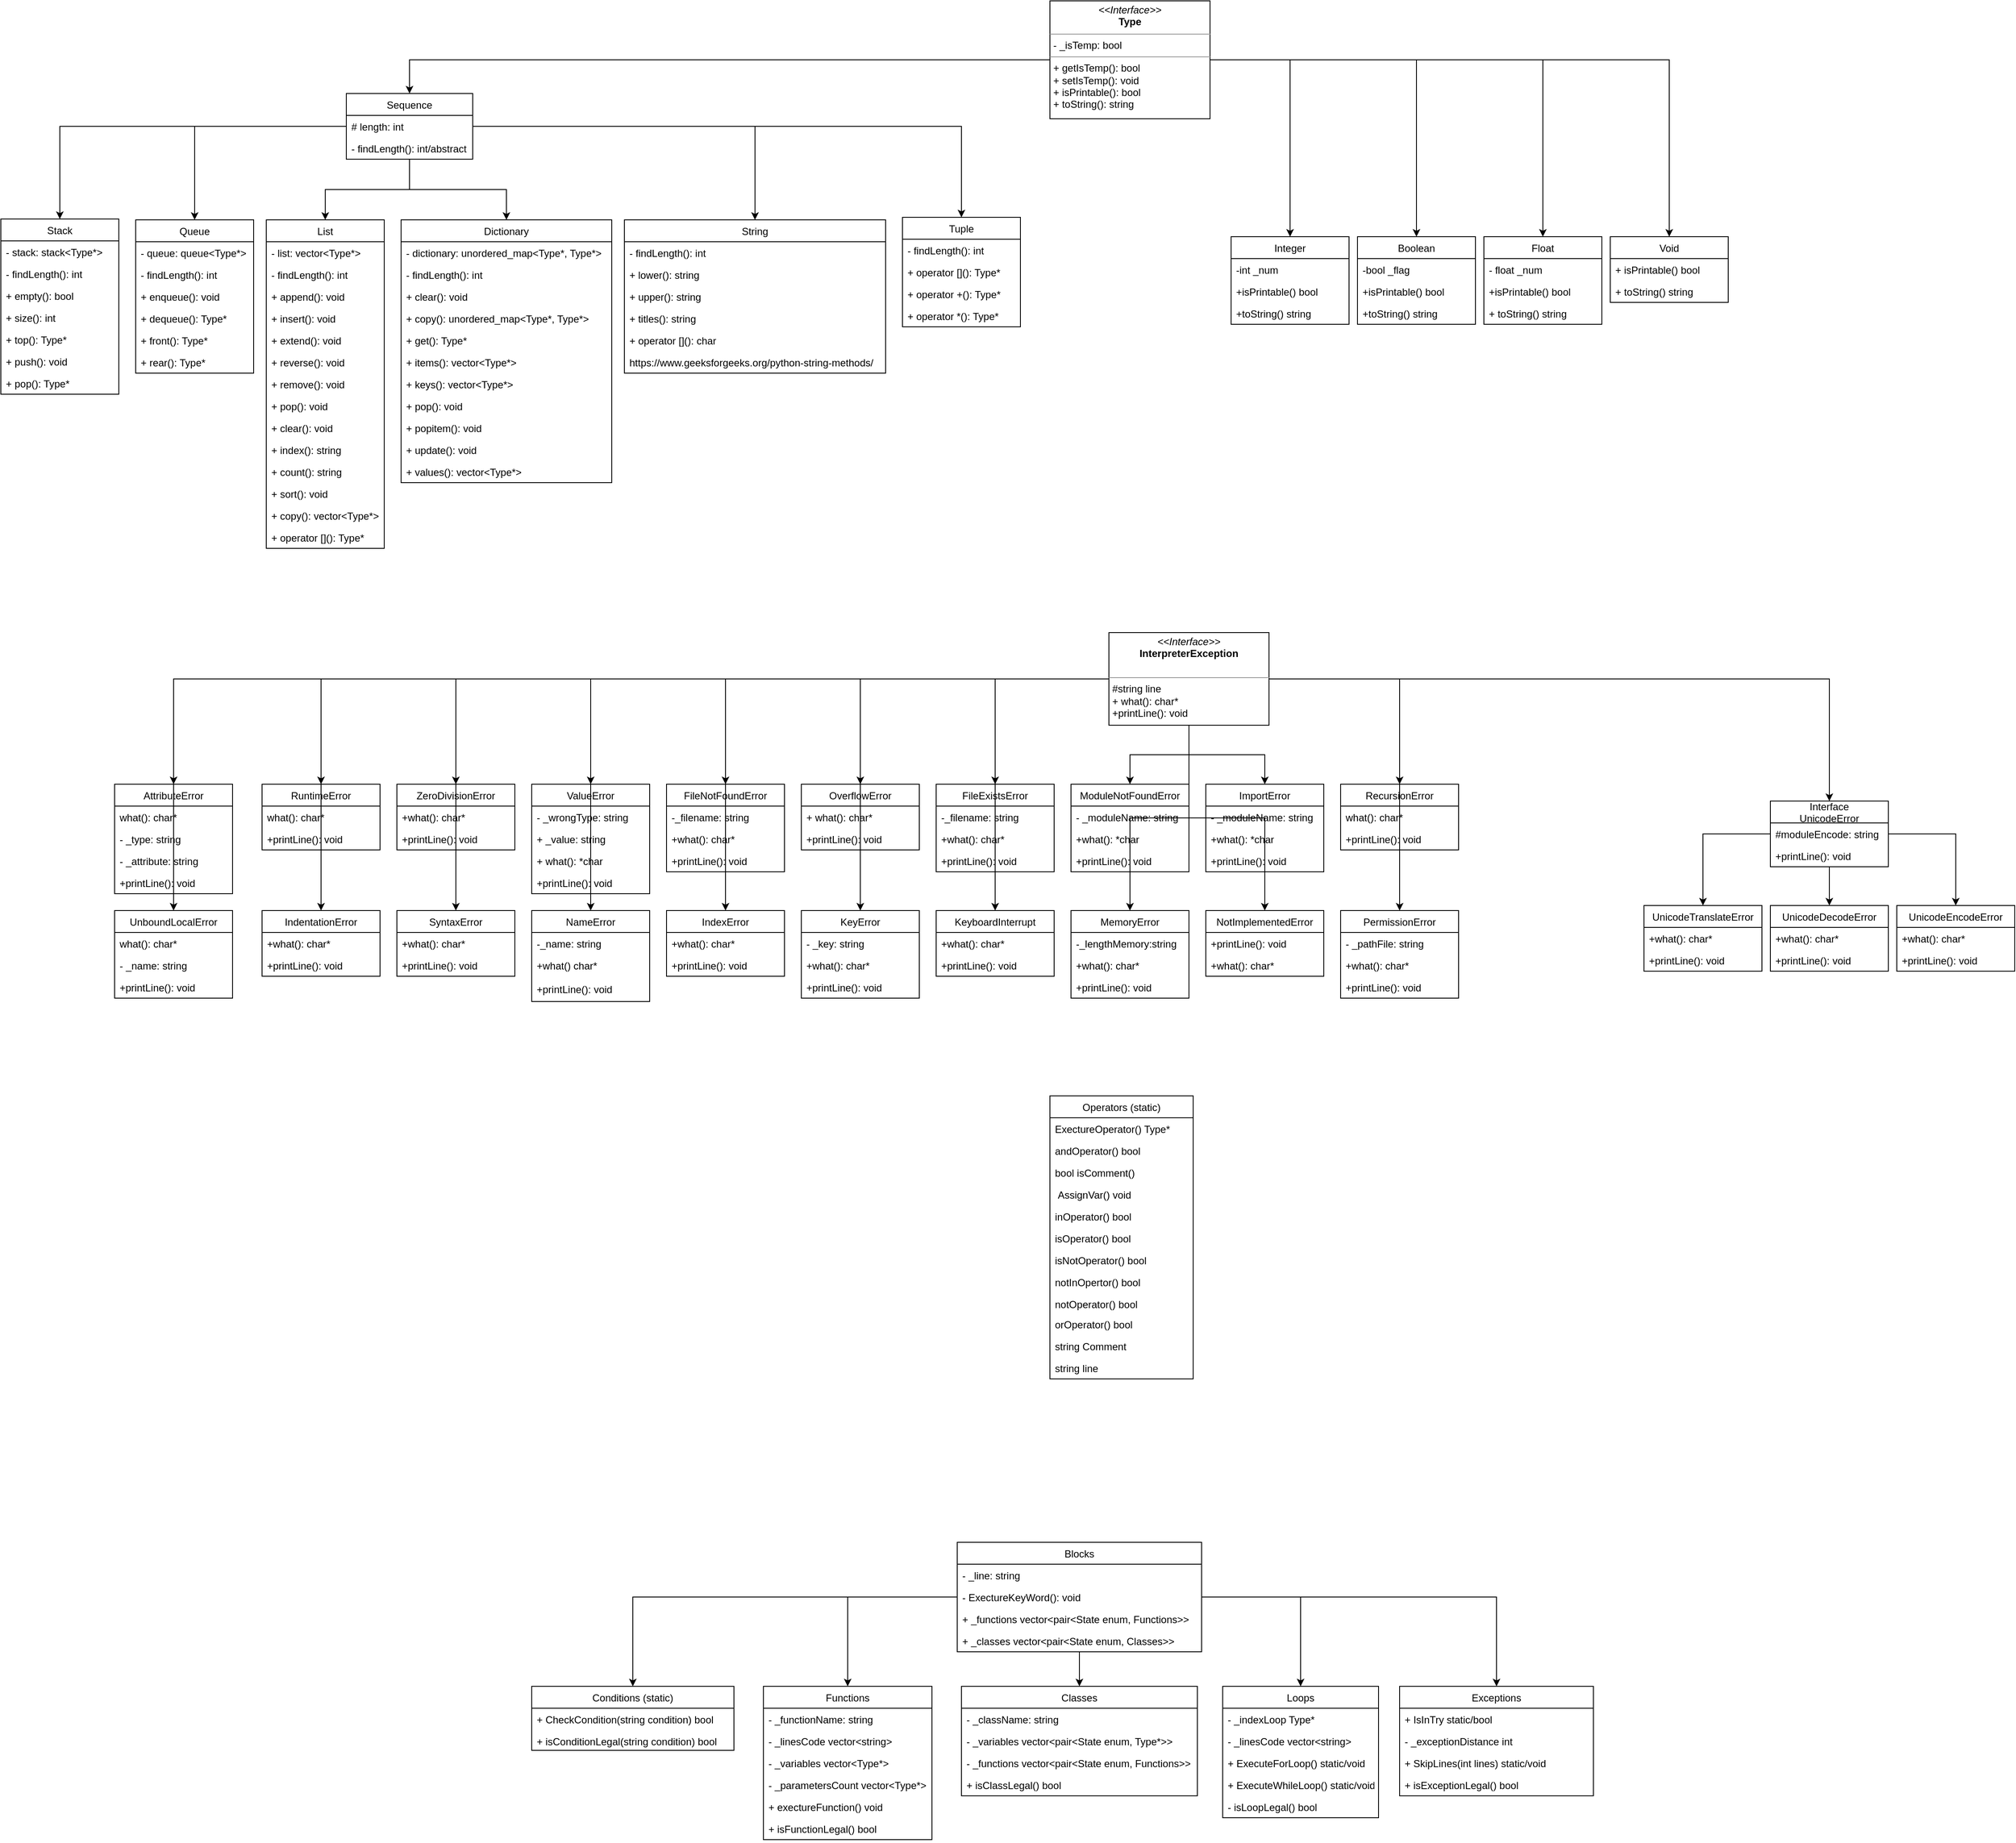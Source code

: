 <mxfile version="21.5.2" type="github">
  <diagram name="Page-1" id="qOUi_rvB6w_Xyp-fTJDZ">
    <mxGraphModel dx="1062" dy="582" grid="1" gridSize="10" guides="1" tooltips="1" connect="1" arrows="1" fold="1" page="1" pageScale="1" pageWidth="2500" pageHeight="2500" math="0" shadow="0">
      <root>
        <mxCell id="0" />
        <mxCell id="1" parent="0" />
        <mxCell id="9cgf-3eHcmUu3F2K33uJ-174" style="edgeStyle=orthogonalEdgeStyle;rounded=0;orthogonalLoop=1;jettySize=auto;html=1;entryX=0.5;entryY=0;entryDx=0;entryDy=0;" parent="1" source="9cgf-3eHcmUu3F2K33uJ-6" target="9cgf-3eHcmUu3F2K33uJ-42" edge="1">
          <mxGeometry relative="1" as="geometry" />
        </mxCell>
        <mxCell id="9cgf-3eHcmUu3F2K33uJ-175" style="edgeStyle=orthogonalEdgeStyle;rounded=0;orthogonalLoop=1;jettySize=auto;html=1;entryX=0.5;entryY=0;entryDx=0;entryDy=0;" parent="1" source="9cgf-3eHcmUu3F2K33uJ-6" target="9cgf-3eHcmUu3F2K33uJ-30" edge="1">
          <mxGeometry relative="1" as="geometry" />
        </mxCell>
        <mxCell id="9cgf-3eHcmUu3F2K33uJ-176" style="edgeStyle=orthogonalEdgeStyle;rounded=0;orthogonalLoop=1;jettySize=auto;html=1;entryX=0.5;entryY=0;entryDx=0;entryDy=0;" parent="1" source="9cgf-3eHcmUu3F2K33uJ-6" target="9cgf-3eHcmUu3F2K33uJ-10" edge="1">
          <mxGeometry relative="1" as="geometry" />
        </mxCell>
        <mxCell id="9cgf-3eHcmUu3F2K33uJ-298" style="edgeStyle=orthogonalEdgeStyle;rounded=0;orthogonalLoop=1;jettySize=auto;html=1;entryX=0.5;entryY=0;entryDx=0;entryDy=0;" parent="1" source="9cgf-3eHcmUu3F2K33uJ-6" target="9cgf-3eHcmUu3F2K33uJ-294" edge="1">
          <mxGeometry relative="1" as="geometry" />
        </mxCell>
        <mxCell id="sC8R2mAKBR0MY2Z8qdZz-3" style="edgeStyle=orthogonalEdgeStyle;rounded=0;orthogonalLoop=1;jettySize=auto;html=1;entryX=0.5;entryY=0;entryDx=0;entryDy=0;" parent="1" source="9cgf-3eHcmUu3F2K33uJ-6" target="9cgf-3eHcmUu3F2K33uJ-38" edge="1">
          <mxGeometry relative="1" as="geometry" />
        </mxCell>
        <mxCell id="sC8R2mAKBR0MY2Z8qdZz-4" style="edgeStyle=orthogonalEdgeStyle;rounded=0;orthogonalLoop=1;jettySize=auto;html=1;entryX=0.5;entryY=0;entryDx=0;entryDy=0;" parent="1" source="9cgf-3eHcmUu3F2K33uJ-6" target="9cgf-3eHcmUu3F2K33uJ-34" edge="1">
          <mxGeometry relative="1" as="geometry" />
        </mxCell>
        <mxCell id="9cgf-3eHcmUu3F2K33uJ-6" value="Sequence" style="swimlane;fontStyle=0;childLayout=stackLayout;horizontal=1;startSize=26;fillColor=none;horizontalStack=0;resizeParent=1;resizeParentMax=0;resizeLast=0;collapsible=1;marginBottom=0;" parent="1" vertex="1">
          <mxGeometry x="495" y="220" width="150" height="78" as="geometry" />
        </mxCell>
        <mxCell id="9cgf-3eHcmUu3F2K33uJ-7" value="# length: int" style="text;strokeColor=none;fillColor=none;align=left;verticalAlign=top;spacingLeft=4;spacingRight=4;overflow=hidden;rotatable=0;points=[[0,0.5],[1,0.5]];portConstraint=eastwest;" parent="9cgf-3eHcmUu3F2K33uJ-6" vertex="1">
          <mxGeometry y="26" width="150" height="26" as="geometry" />
        </mxCell>
        <mxCell id="9cgf-3eHcmUu3F2K33uJ-8" value="- findLength(): int/abstract" style="text;strokeColor=none;fillColor=none;align=left;verticalAlign=top;spacingLeft=4;spacingRight=4;overflow=hidden;rotatable=0;points=[[0,0.5],[1,0.5]];portConstraint=eastwest;" parent="9cgf-3eHcmUu3F2K33uJ-6" vertex="1">
          <mxGeometry y="52" width="150" height="26" as="geometry" />
        </mxCell>
        <mxCell id="9cgf-3eHcmUu3F2K33uJ-10" value="List" style="swimlane;fontStyle=0;childLayout=stackLayout;horizontal=1;startSize=26;fillColor=none;horizontalStack=0;resizeParent=1;resizeParentMax=0;resizeLast=0;collapsible=1;marginBottom=0;" parent="1" vertex="1">
          <mxGeometry x="400" y="370" width="140" height="390" as="geometry" />
        </mxCell>
        <mxCell id="apfAo4bZyYJJj_b2wMJo-3" value="- list: vector&lt;Type*&gt;" style="text;strokeColor=none;fillColor=none;align=left;verticalAlign=top;spacingLeft=4;spacingRight=4;overflow=hidden;rotatable=0;points=[[0,0.5],[1,0.5]];portConstraint=eastwest;" parent="9cgf-3eHcmUu3F2K33uJ-10" vertex="1">
          <mxGeometry y="26" width="140" height="26" as="geometry" />
        </mxCell>
        <mxCell id="9cgf-3eHcmUu3F2K33uJ-11" value="- findLength(): int" style="text;strokeColor=none;fillColor=none;align=left;verticalAlign=top;spacingLeft=4;spacingRight=4;overflow=hidden;rotatable=0;points=[[0,0.5],[1,0.5]];portConstraint=eastwest;" parent="9cgf-3eHcmUu3F2K33uJ-10" vertex="1">
          <mxGeometry y="52" width="140" height="26" as="geometry" />
        </mxCell>
        <mxCell id="9cgf-3eHcmUu3F2K33uJ-12" value="+ append(): void" style="text;strokeColor=none;fillColor=none;align=left;verticalAlign=top;spacingLeft=4;spacingRight=4;overflow=hidden;rotatable=0;points=[[0,0.5],[1,0.5]];portConstraint=eastwest;" parent="9cgf-3eHcmUu3F2K33uJ-10" vertex="1">
          <mxGeometry y="78" width="140" height="26" as="geometry" />
        </mxCell>
        <mxCell id="9cgf-3eHcmUu3F2K33uJ-13" value="+ insert(): void" style="text;strokeColor=none;fillColor=none;align=left;verticalAlign=top;spacingLeft=4;spacingRight=4;overflow=hidden;rotatable=0;points=[[0,0.5],[1,0.5]];portConstraint=eastwest;" parent="9cgf-3eHcmUu3F2K33uJ-10" vertex="1">
          <mxGeometry y="104" width="140" height="26" as="geometry" />
        </mxCell>
        <mxCell id="3Fgqq7EGdb1_7Wf4bBji-1" value="+ extend(): void" style="text;strokeColor=none;fillColor=none;align=left;verticalAlign=top;spacingLeft=4;spacingRight=4;overflow=hidden;rotatable=0;points=[[0,0.5],[1,0.5]];portConstraint=eastwest;" parent="9cgf-3eHcmUu3F2K33uJ-10" vertex="1">
          <mxGeometry y="130" width="140" height="26" as="geometry" />
        </mxCell>
        <mxCell id="3Fgqq7EGdb1_7Wf4bBji-2" value="+ reverse(): void" style="text;strokeColor=none;fillColor=none;align=left;verticalAlign=top;spacingLeft=4;spacingRight=4;overflow=hidden;rotatable=0;points=[[0,0.5],[1,0.5]];portConstraint=eastwest;" parent="9cgf-3eHcmUu3F2K33uJ-10" vertex="1">
          <mxGeometry y="156" width="140" height="26" as="geometry" />
        </mxCell>
        <mxCell id="3Fgqq7EGdb1_7Wf4bBji-3" value="+ remove(): void" style="text;strokeColor=none;fillColor=none;align=left;verticalAlign=top;spacingLeft=4;spacingRight=4;overflow=hidden;rotatable=0;points=[[0,0.5],[1,0.5]];portConstraint=eastwest;" parent="9cgf-3eHcmUu3F2K33uJ-10" vertex="1">
          <mxGeometry y="182" width="140" height="26" as="geometry" />
        </mxCell>
        <mxCell id="3Fgqq7EGdb1_7Wf4bBji-4" value="+ pop(): void" style="text;strokeColor=none;fillColor=none;align=left;verticalAlign=top;spacingLeft=4;spacingRight=4;overflow=hidden;rotatable=0;points=[[0,0.5],[1,0.5]];portConstraint=eastwest;" parent="9cgf-3eHcmUu3F2K33uJ-10" vertex="1">
          <mxGeometry y="208" width="140" height="26" as="geometry" />
        </mxCell>
        <mxCell id="RHxr0eWXDS4d_v-2qg2l-1" value="+ clear(): void" style="text;strokeColor=none;fillColor=none;align=left;verticalAlign=top;spacingLeft=4;spacingRight=4;overflow=hidden;rotatable=0;points=[[0,0.5],[1,0.5]];portConstraint=eastwest;" parent="9cgf-3eHcmUu3F2K33uJ-10" vertex="1">
          <mxGeometry y="234" width="140" height="26" as="geometry" />
        </mxCell>
        <mxCell id="3Fgqq7EGdb1_7Wf4bBji-5" value="+ index(): string" style="text;strokeColor=none;fillColor=none;align=left;verticalAlign=top;spacingLeft=4;spacingRight=4;overflow=hidden;rotatable=0;points=[[0,0.5],[1,0.5]];portConstraint=eastwest;" parent="9cgf-3eHcmUu3F2K33uJ-10" vertex="1">
          <mxGeometry y="260" width="140" height="26" as="geometry" />
        </mxCell>
        <mxCell id="RHxr0eWXDS4d_v-2qg2l-2" value="+ count(): string" style="text;strokeColor=none;fillColor=none;align=left;verticalAlign=top;spacingLeft=4;spacingRight=4;overflow=hidden;rotatable=0;points=[[0,0.5],[1,0.5]];portConstraint=eastwest;" parent="9cgf-3eHcmUu3F2K33uJ-10" vertex="1">
          <mxGeometry y="286" width="140" height="26" as="geometry" />
        </mxCell>
        <mxCell id="RHxr0eWXDS4d_v-2qg2l-3" value="+ sort(): void" style="text;strokeColor=none;fillColor=none;align=left;verticalAlign=top;spacingLeft=4;spacingRight=4;overflow=hidden;rotatable=0;points=[[0,0.5],[1,0.5]];portConstraint=eastwest;" parent="9cgf-3eHcmUu3F2K33uJ-10" vertex="1">
          <mxGeometry y="312" width="140" height="26" as="geometry" />
        </mxCell>
        <mxCell id="RHxr0eWXDS4d_v-2qg2l-4" value="+ copy(): vector&lt;Type*&gt;" style="text;strokeColor=none;fillColor=none;align=left;verticalAlign=top;spacingLeft=4;spacingRight=4;overflow=hidden;rotatable=0;points=[[0,0.5],[1,0.5]];portConstraint=eastwest;" parent="9cgf-3eHcmUu3F2K33uJ-10" vertex="1">
          <mxGeometry y="338" width="140" height="26" as="geometry" />
        </mxCell>
        <mxCell id="apfAo4bZyYJJj_b2wMJo-17" value="+ operator [](): Type*" style="text;strokeColor=none;fillColor=none;align=left;verticalAlign=top;spacingLeft=4;spacingRight=4;overflow=hidden;rotatable=0;points=[[0,0.5],[1,0.5]];portConstraint=eastwest;" parent="9cgf-3eHcmUu3F2K33uJ-10" vertex="1">
          <mxGeometry y="364" width="140" height="26" as="geometry" />
        </mxCell>
        <mxCell id="9cgf-3eHcmUu3F2K33uJ-30" value="Dictionary" style="swimlane;fontStyle=0;childLayout=stackLayout;horizontal=1;startSize=26;fillColor=none;horizontalStack=0;resizeParent=1;resizeParentMax=0;resizeLast=0;collapsible=1;marginBottom=0;" parent="1" vertex="1">
          <mxGeometry x="560" y="370" width="250" height="312" as="geometry" />
        </mxCell>
        <mxCell id="9cgf-3eHcmUu3F2K33uJ-33" value="- dictionary: unordered_map&lt;Type*, Type*&gt;" style="text;strokeColor=none;fillColor=none;align=left;verticalAlign=top;spacingLeft=4;spacingRight=4;overflow=hidden;rotatable=0;points=[[0,0.5],[1,0.5]];portConstraint=eastwest;" parent="9cgf-3eHcmUu3F2K33uJ-30" vertex="1">
          <mxGeometry y="26" width="250" height="26" as="geometry" />
        </mxCell>
        <mxCell id="9cgf-3eHcmUu3F2K33uJ-31" value="- findLength(): int" style="text;strokeColor=none;fillColor=none;align=left;verticalAlign=top;spacingLeft=4;spacingRight=4;overflow=hidden;rotatable=0;points=[[0,0.5],[1,0.5]];portConstraint=eastwest;" parent="9cgf-3eHcmUu3F2K33uJ-30" vertex="1">
          <mxGeometry y="52" width="250" height="26" as="geometry" />
        </mxCell>
        <mxCell id="9cgf-3eHcmUu3F2K33uJ-32" value="+ clear(): void" style="text;strokeColor=none;fillColor=none;align=left;verticalAlign=top;spacingLeft=4;spacingRight=4;overflow=hidden;rotatable=0;points=[[0,0.5],[1,0.5]];portConstraint=eastwest;" parent="9cgf-3eHcmUu3F2K33uJ-30" vertex="1">
          <mxGeometry y="78" width="250" height="26" as="geometry" />
        </mxCell>
        <mxCell id="apfAo4bZyYJJj_b2wMJo-6" value="+ copy(): unordered_map&lt;Type*, Type*&gt;" style="text;strokeColor=none;fillColor=none;align=left;verticalAlign=top;spacingLeft=4;spacingRight=4;overflow=hidden;rotatable=0;points=[[0,0.5],[1,0.5]];portConstraint=eastwest;" parent="9cgf-3eHcmUu3F2K33uJ-30" vertex="1">
          <mxGeometry y="104" width="250" height="26" as="geometry" />
        </mxCell>
        <mxCell id="apfAo4bZyYJJj_b2wMJo-7" value="+ get(): Type*" style="text;strokeColor=none;fillColor=none;align=left;verticalAlign=top;spacingLeft=4;spacingRight=4;overflow=hidden;rotatable=0;points=[[0,0.5],[1,0.5]];portConstraint=eastwest;" parent="9cgf-3eHcmUu3F2K33uJ-30" vertex="1">
          <mxGeometry y="130" width="250" height="26" as="geometry" />
        </mxCell>
        <mxCell id="apfAo4bZyYJJj_b2wMJo-8" value="+ items(): vector&lt;Type*&gt;" style="text;strokeColor=none;fillColor=none;align=left;verticalAlign=top;spacingLeft=4;spacingRight=4;overflow=hidden;rotatable=0;points=[[0,0.5],[1,0.5]];portConstraint=eastwest;" parent="9cgf-3eHcmUu3F2K33uJ-30" vertex="1">
          <mxGeometry y="156" width="250" height="26" as="geometry" />
        </mxCell>
        <mxCell id="apfAo4bZyYJJj_b2wMJo-9" value="+ keys(): vector&lt;Type*&gt;" style="text;strokeColor=none;fillColor=none;align=left;verticalAlign=top;spacingLeft=4;spacingRight=4;overflow=hidden;rotatable=0;points=[[0,0.5],[1,0.5]];portConstraint=eastwest;" parent="9cgf-3eHcmUu3F2K33uJ-30" vertex="1">
          <mxGeometry y="182" width="250" height="26" as="geometry" />
        </mxCell>
        <mxCell id="apfAo4bZyYJJj_b2wMJo-10" value="+ pop(): void" style="text;strokeColor=none;fillColor=none;align=left;verticalAlign=top;spacingLeft=4;spacingRight=4;overflow=hidden;rotatable=0;points=[[0,0.5],[1,0.5]];portConstraint=eastwest;" parent="9cgf-3eHcmUu3F2K33uJ-30" vertex="1">
          <mxGeometry y="208" width="250" height="26" as="geometry" />
        </mxCell>
        <mxCell id="apfAo4bZyYJJj_b2wMJo-11" value="+ popitem(): void" style="text;strokeColor=none;fillColor=none;align=left;verticalAlign=top;spacingLeft=4;spacingRight=4;overflow=hidden;rotatable=0;points=[[0,0.5],[1,0.5]];portConstraint=eastwest;" parent="9cgf-3eHcmUu3F2K33uJ-30" vertex="1">
          <mxGeometry y="234" width="250" height="26" as="geometry" />
        </mxCell>
        <mxCell id="apfAo4bZyYJJj_b2wMJo-12" value="+ update(): void" style="text;strokeColor=none;fillColor=none;align=left;verticalAlign=top;spacingLeft=4;spacingRight=4;overflow=hidden;rotatable=0;points=[[0,0.5],[1,0.5]];portConstraint=eastwest;" parent="9cgf-3eHcmUu3F2K33uJ-30" vertex="1">
          <mxGeometry y="260" width="250" height="26" as="geometry" />
        </mxCell>
        <mxCell id="apfAo4bZyYJJj_b2wMJo-13" value="+ values(): vector&lt;Type*&gt;" style="text;strokeColor=none;fillColor=none;align=left;verticalAlign=top;spacingLeft=4;spacingRight=4;overflow=hidden;rotatable=0;points=[[0,0.5],[1,0.5]];portConstraint=eastwest;" parent="9cgf-3eHcmUu3F2K33uJ-30" vertex="1">
          <mxGeometry y="286" width="250" height="26" as="geometry" />
        </mxCell>
        <mxCell id="9cgf-3eHcmUu3F2K33uJ-34" value="Stack" style="swimlane;fontStyle=0;childLayout=stackLayout;horizontal=1;startSize=26;fillColor=none;horizontalStack=0;resizeParent=1;resizeParentMax=0;resizeLast=0;collapsible=1;marginBottom=0;" parent="1" vertex="1">
          <mxGeometry x="85" y="369" width="140" height="208" as="geometry" />
        </mxCell>
        <mxCell id="apfAo4bZyYJJj_b2wMJo-2" value="- stack: stack&lt;Type*&gt;" style="text;strokeColor=none;fillColor=none;align=left;verticalAlign=top;spacingLeft=4;spacingRight=4;overflow=hidden;rotatable=0;points=[[0,0.5],[1,0.5]];portConstraint=eastwest;" parent="9cgf-3eHcmUu3F2K33uJ-34" vertex="1">
          <mxGeometry y="26" width="140" height="26" as="geometry" />
        </mxCell>
        <mxCell id="apfAo4bZyYJJj_b2wMJo-5" value="- findLength(): int" style="text;strokeColor=none;fillColor=none;align=left;verticalAlign=top;spacingLeft=4;spacingRight=4;overflow=hidden;rotatable=0;points=[[0,0.5],[1,0.5]];portConstraint=eastwest;" parent="9cgf-3eHcmUu3F2K33uJ-34" vertex="1">
          <mxGeometry y="52" width="140" height="26" as="geometry" />
        </mxCell>
        <mxCell id="9cgf-3eHcmUu3F2K33uJ-35" value="+ empty(): bool" style="text;strokeColor=none;fillColor=none;align=left;verticalAlign=top;spacingLeft=4;spacingRight=4;overflow=hidden;rotatable=0;points=[[0,0.5],[1,0.5]];portConstraint=eastwest;" parent="9cgf-3eHcmUu3F2K33uJ-34" vertex="1">
          <mxGeometry y="78" width="140" height="26" as="geometry" />
        </mxCell>
        <mxCell id="9cgf-3eHcmUu3F2K33uJ-36" value="+ size(): int" style="text;strokeColor=none;fillColor=none;align=left;verticalAlign=top;spacingLeft=4;spacingRight=4;overflow=hidden;rotatable=0;points=[[0,0.5],[1,0.5]];portConstraint=eastwest;" parent="9cgf-3eHcmUu3F2K33uJ-34" vertex="1">
          <mxGeometry y="104" width="140" height="26" as="geometry" />
        </mxCell>
        <mxCell id="9cgf-3eHcmUu3F2K33uJ-37" value="+ top(): Type*" style="text;strokeColor=none;fillColor=none;align=left;verticalAlign=top;spacingLeft=4;spacingRight=4;overflow=hidden;rotatable=0;points=[[0,0.5],[1,0.5]];portConstraint=eastwest;" parent="9cgf-3eHcmUu3F2K33uJ-34" vertex="1">
          <mxGeometry y="130" width="140" height="26" as="geometry" />
        </mxCell>
        <mxCell id="sC8R2mAKBR0MY2Z8qdZz-1" value="+ push(): void" style="text;strokeColor=none;fillColor=none;align=left;verticalAlign=top;spacingLeft=4;spacingRight=4;overflow=hidden;rotatable=0;points=[[0,0.5],[1,0.5]];portConstraint=eastwest;" parent="9cgf-3eHcmUu3F2K33uJ-34" vertex="1">
          <mxGeometry y="156" width="140" height="26" as="geometry" />
        </mxCell>
        <mxCell id="sC8R2mAKBR0MY2Z8qdZz-2" value="+ pop(): Type*" style="text;strokeColor=none;fillColor=none;align=left;verticalAlign=top;spacingLeft=4;spacingRight=4;overflow=hidden;rotatable=0;points=[[0,0.5],[1,0.5]];portConstraint=eastwest;" parent="9cgf-3eHcmUu3F2K33uJ-34" vertex="1">
          <mxGeometry y="182" width="140" height="26" as="geometry" />
        </mxCell>
        <mxCell id="9cgf-3eHcmUu3F2K33uJ-38" value="Queue" style="swimlane;fontStyle=0;childLayout=stackLayout;horizontal=1;startSize=26;fillColor=none;horizontalStack=0;resizeParent=1;resizeParentMax=0;resizeLast=0;collapsible=1;marginBottom=0;" parent="1" vertex="1">
          <mxGeometry x="245" y="370" width="140" height="182" as="geometry" />
        </mxCell>
        <mxCell id="apfAo4bZyYJJj_b2wMJo-1" value="- queue: queue&lt;Type*&gt;" style="text;strokeColor=none;fillColor=none;align=left;verticalAlign=top;spacingLeft=4;spacingRight=4;overflow=hidden;rotatable=0;points=[[0,0.5],[1,0.5]];portConstraint=eastwest;" parent="9cgf-3eHcmUu3F2K33uJ-38" vertex="1">
          <mxGeometry y="26" width="140" height="26" as="geometry" />
        </mxCell>
        <mxCell id="apfAo4bZyYJJj_b2wMJo-4" value="- findLength(): int" style="text;strokeColor=none;fillColor=none;align=left;verticalAlign=top;spacingLeft=4;spacingRight=4;overflow=hidden;rotatable=0;points=[[0,0.5],[1,0.5]];portConstraint=eastwest;" parent="9cgf-3eHcmUu3F2K33uJ-38" vertex="1">
          <mxGeometry y="52" width="140" height="26" as="geometry" />
        </mxCell>
        <mxCell id="9cgf-3eHcmUu3F2K33uJ-39" value="+ enqueue(): void" style="text;strokeColor=none;fillColor=none;align=left;verticalAlign=top;spacingLeft=4;spacingRight=4;overflow=hidden;rotatable=0;points=[[0,0.5],[1,0.5]];portConstraint=eastwest;" parent="9cgf-3eHcmUu3F2K33uJ-38" vertex="1">
          <mxGeometry y="78" width="140" height="26" as="geometry" />
        </mxCell>
        <mxCell id="9cgf-3eHcmUu3F2K33uJ-40" value="+ dequeue(): Type*" style="text;strokeColor=none;fillColor=none;align=left;verticalAlign=top;spacingLeft=4;spacingRight=4;overflow=hidden;rotatable=0;points=[[0,0.5],[1,0.5]];portConstraint=eastwest;" parent="9cgf-3eHcmUu3F2K33uJ-38" vertex="1">
          <mxGeometry y="104" width="140" height="26" as="geometry" />
        </mxCell>
        <mxCell id="9cgf-3eHcmUu3F2K33uJ-41" value="+ front(): Type*" style="text;strokeColor=none;fillColor=none;align=left;verticalAlign=top;spacingLeft=4;spacingRight=4;overflow=hidden;rotatable=0;points=[[0,0.5],[1,0.5]];portConstraint=eastwest;" parent="9cgf-3eHcmUu3F2K33uJ-38" vertex="1">
          <mxGeometry y="130" width="140" height="26" as="geometry" />
        </mxCell>
        <mxCell id="sC8R2mAKBR0MY2Z8qdZz-5" value="+ rear(): Type*" style="text;strokeColor=none;fillColor=none;align=left;verticalAlign=top;spacingLeft=4;spacingRight=4;overflow=hidden;rotatable=0;points=[[0,0.5],[1,0.5]];portConstraint=eastwest;" parent="9cgf-3eHcmUu3F2K33uJ-38" vertex="1">
          <mxGeometry y="156" width="140" height="26" as="geometry" />
        </mxCell>
        <mxCell id="9cgf-3eHcmUu3F2K33uJ-42" value="String" style="swimlane;fontStyle=0;childLayout=stackLayout;horizontal=1;startSize=26;fillColor=none;horizontalStack=0;resizeParent=1;resizeParentMax=0;resizeLast=0;collapsible=1;marginBottom=0;" parent="1" vertex="1">
          <mxGeometry x="825" y="370" width="310" height="182" as="geometry" />
        </mxCell>
        <mxCell id="9cgf-3eHcmUu3F2K33uJ-43" value="- findLength(): int" style="text;strokeColor=none;fillColor=none;align=left;verticalAlign=top;spacingLeft=4;spacingRight=4;overflow=hidden;rotatable=0;points=[[0,0.5],[1,0.5]];portConstraint=eastwest;" parent="9cgf-3eHcmUu3F2K33uJ-42" vertex="1">
          <mxGeometry y="26" width="310" height="26" as="geometry" />
        </mxCell>
        <mxCell id="9cgf-3eHcmUu3F2K33uJ-44" value="+ lower(): string" style="text;strokeColor=none;fillColor=none;align=left;verticalAlign=top;spacingLeft=4;spacingRight=4;overflow=hidden;rotatable=0;points=[[0,0.5],[1,0.5]];portConstraint=eastwest;" parent="9cgf-3eHcmUu3F2K33uJ-42" vertex="1">
          <mxGeometry y="52" width="310" height="26" as="geometry" />
        </mxCell>
        <mxCell id="9cgf-3eHcmUu3F2K33uJ-45" value="+ upper(): string" style="text;strokeColor=none;fillColor=none;align=left;verticalAlign=top;spacingLeft=4;spacingRight=4;overflow=hidden;rotatable=0;points=[[0,0.5],[1,0.5]];portConstraint=eastwest;" parent="9cgf-3eHcmUu3F2K33uJ-42" vertex="1">
          <mxGeometry y="78" width="310" height="26" as="geometry" />
        </mxCell>
        <mxCell id="apfAo4bZyYJJj_b2wMJo-14" value="+ titles(): string" style="text;strokeColor=none;fillColor=none;align=left;verticalAlign=top;spacingLeft=4;spacingRight=4;overflow=hidden;rotatable=0;points=[[0,0.5],[1,0.5]];portConstraint=eastwest;" parent="9cgf-3eHcmUu3F2K33uJ-42" vertex="1">
          <mxGeometry y="104" width="310" height="26" as="geometry" />
        </mxCell>
        <mxCell id="apfAo4bZyYJJj_b2wMJo-16" value="+ operator [](): char" style="text;strokeColor=none;fillColor=none;align=left;verticalAlign=top;spacingLeft=4;spacingRight=4;overflow=hidden;rotatable=0;points=[[0,0.5],[1,0.5]];portConstraint=eastwest;" parent="9cgf-3eHcmUu3F2K33uJ-42" vertex="1">
          <mxGeometry y="130" width="310" height="26" as="geometry" />
        </mxCell>
        <mxCell id="apfAo4bZyYJJj_b2wMJo-15" value="https://www.geeksforgeeks.org/python-string-methods/" style="text;strokeColor=none;fillColor=none;align=left;verticalAlign=top;spacingLeft=4;spacingRight=4;overflow=hidden;rotatable=0;points=[[0,0.5],[1,0.5]];portConstraint=eastwest;" parent="9cgf-3eHcmUu3F2K33uJ-42" vertex="1">
          <mxGeometry y="156" width="310" height="26" as="geometry" />
        </mxCell>
        <mxCell id="9cgf-3eHcmUu3F2K33uJ-47" value="Integer" style="swimlane;fontStyle=0;childLayout=stackLayout;horizontal=1;startSize=26;fillColor=none;horizontalStack=0;resizeParent=1;resizeParentMax=0;resizeLast=0;collapsible=1;marginBottom=0;" parent="1" vertex="1">
          <mxGeometry x="1545" y="390" width="140" height="104" as="geometry" />
        </mxCell>
        <mxCell id="9cgf-3eHcmUu3F2K33uJ-50" value="-int _num" style="text;strokeColor=none;fillColor=none;align=left;verticalAlign=top;spacingLeft=4;spacingRight=4;overflow=hidden;rotatable=0;points=[[0,0.5],[1,0.5]];portConstraint=eastwest;" parent="9cgf-3eHcmUu3F2K33uJ-47" vertex="1">
          <mxGeometry y="26" width="140" height="26" as="geometry" />
        </mxCell>
        <mxCell id="9cgf-3eHcmUu3F2K33uJ-48" value="+isPrintable() bool" style="text;strokeColor=none;fillColor=none;align=left;verticalAlign=top;spacingLeft=4;spacingRight=4;overflow=hidden;rotatable=0;points=[[0,0.5],[1,0.5]];portConstraint=eastwest;" parent="9cgf-3eHcmUu3F2K33uJ-47" vertex="1">
          <mxGeometry y="52" width="140" height="26" as="geometry" />
        </mxCell>
        <mxCell id="9cgf-3eHcmUu3F2K33uJ-49" value="+toString() string" style="text;strokeColor=none;fillColor=none;align=left;verticalAlign=top;spacingLeft=4;spacingRight=4;overflow=hidden;rotatable=0;points=[[0,0.5],[1,0.5]];portConstraint=eastwest;" parent="9cgf-3eHcmUu3F2K33uJ-47" vertex="1">
          <mxGeometry y="78" width="140" height="26" as="geometry" />
        </mxCell>
        <mxCell id="9cgf-3eHcmUu3F2K33uJ-51" value="Boolean" style="swimlane;fontStyle=0;childLayout=stackLayout;horizontal=1;startSize=26;fillColor=none;horizontalStack=0;resizeParent=1;resizeParentMax=0;resizeLast=0;collapsible=1;marginBottom=0;" parent="1" vertex="1">
          <mxGeometry x="1695" y="390" width="140" height="104" as="geometry" />
        </mxCell>
        <mxCell id="9cgf-3eHcmUu3F2K33uJ-52" value="-bool _flag" style="text;strokeColor=none;fillColor=none;align=left;verticalAlign=top;spacingLeft=4;spacingRight=4;overflow=hidden;rotatable=0;points=[[0,0.5],[1,0.5]];portConstraint=eastwest;" parent="9cgf-3eHcmUu3F2K33uJ-51" vertex="1">
          <mxGeometry y="26" width="140" height="26" as="geometry" />
        </mxCell>
        <mxCell id="9cgf-3eHcmUu3F2K33uJ-53" value="+isPrintable() bool" style="text;strokeColor=none;fillColor=none;align=left;verticalAlign=top;spacingLeft=4;spacingRight=4;overflow=hidden;rotatable=0;points=[[0,0.5],[1,0.5]];portConstraint=eastwest;" parent="9cgf-3eHcmUu3F2K33uJ-51" vertex="1">
          <mxGeometry y="52" width="140" height="26" as="geometry" />
        </mxCell>
        <mxCell id="9cgf-3eHcmUu3F2K33uJ-54" value="+toString() string" style="text;strokeColor=none;fillColor=none;align=left;verticalAlign=top;spacingLeft=4;spacingRight=4;overflow=hidden;rotatable=0;points=[[0,0.5],[1,0.5]];portConstraint=eastwest;" parent="9cgf-3eHcmUu3F2K33uJ-51" vertex="1">
          <mxGeometry y="78" width="140" height="26" as="geometry" />
        </mxCell>
        <mxCell id="9cgf-3eHcmUu3F2K33uJ-55" value="Float" style="swimlane;fontStyle=0;childLayout=stackLayout;horizontal=1;startSize=26;fillColor=none;horizontalStack=0;resizeParent=1;resizeParentMax=0;resizeLast=0;collapsible=1;marginBottom=0;" parent="1" vertex="1">
          <mxGeometry x="1845" y="390" width="140" height="104" as="geometry" />
        </mxCell>
        <mxCell id="9cgf-3eHcmUu3F2K33uJ-56" value="- float _num" style="text;strokeColor=none;fillColor=none;align=left;verticalAlign=top;spacingLeft=4;spacingRight=4;overflow=hidden;rotatable=0;points=[[0,0.5],[1,0.5]];portConstraint=eastwest;" parent="9cgf-3eHcmUu3F2K33uJ-55" vertex="1">
          <mxGeometry y="26" width="140" height="26" as="geometry" />
        </mxCell>
        <mxCell id="9cgf-3eHcmUu3F2K33uJ-57" value="+isPrintable() bool" style="text;strokeColor=none;fillColor=none;align=left;verticalAlign=top;spacingLeft=4;spacingRight=4;overflow=hidden;rotatable=0;points=[[0,0.5],[1,0.5]];portConstraint=eastwest;" parent="9cgf-3eHcmUu3F2K33uJ-55" vertex="1">
          <mxGeometry y="52" width="140" height="26" as="geometry" />
        </mxCell>
        <mxCell id="9cgf-3eHcmUu3F2K33uJ-58" value="+ toString() string" style="text;strokeColor=none;fillColor=none;align=left;verticalAlign=top;spacingLeft=4;spacingRight=4;overflow=hidden;rotatable=0;points=[[0,0.5],[1,0.5]];portConstraint=eastwest;" parent="9cgf-3eHcmUu3F2K33uJ-55" vertex="1">
          <mxGeometry y="78" width="140" height="26" as="geometry" />
        </mxCell>
        <mxCell id="9cgf-3eHcmUu3F2K33uJ-62" value="Void" style="swimlane;fontStyle=0;childLayout=stackLayout;horizontal=1;startSize=26;fillColor=none;horizontalStack=0;resizeParent=1;resizeParentMax=0;resizeLast=0;collapsible=1;marginBottom=0;" parent="1" vertex="1">
          <mxGeometry x="1995" y="390" width="140" height="78" as="geometry" />
        </mxCell>
        <mxCell id="9cgf-3eHcmUu3F2K33uJ-63" value="+ isPrintable() bool" style="text;strokeColor=none;fillColor=none;align=left;verticalAlign=top;spacingLeft=4;spacingRight=4;overflow=hidden;rotatable=0;points=[[0,0.5],[1,0.5]];portConstraint=eastwest;" parent="9cgf-3eHcmUu3F2K33uJ-62" vertex="1">
          <mxGeometry y="26" width="140" height="26" as="geometry" />
        </mxCell>
        <mxCell id="9cgf-3eHcmUu3F2K33uJ-64" value="+ toString() string" style="text;strokeColor=none;fillColor=none;align=left;verticalAlign=top;spacingLeft=4;spacingRight=4;overflow=hidden;rotatable=0;points=[[0,0.5],[1,0.5]];portConstraint=eastwest;" parent="9cgf-3eHcmUu3F2K33uJ-62" vertex="1">
          <mxGeometry y="52" width="140" height="26" as="geometry" />
        </mxCell>
        <mxCell id="9cgf-3eHcmUu3F2K33uJ-74" value="KeyboardInterrupt" style="swimlane;fontStyle=0;childLayout=stackLayout;horizontal=1;startSize=26;fillColor=none;horizontalStack=0;resizeParent=1;resizeParentMax=0;resizeLast=0;collapsible=1;marginBottom=0;" parent="1" vertex="1">
          <mxGeometry x="1195" y="1190" width="140" height="78" as="geometry" />
        </mxCell>
        <mxCell id="9cgf-3eHcmUu3F2K33uJ-75" value="+what(): char*" style="text;strokeColor=none;fillColor=none;align=left;verticalAlign=top;spacingLeft=4;spacingRight=4;overflow=hidden;rotatable=0;points=[[0,0.5],[1,0.5]];portConstraint=eastwest;" parent="9cgf-3eHcmUu3F2K33uJ-74" vertex="1">
          <mxGeometry y="26" width="140" height="26" as="geometry" />
        </mxCell>
        <mxCell id="9cgf-3eHcmUu3F2K33uJ-77" value="+printLine(): void" style="text;strokeColor=none;fillColor=none;align=left;verticalAlign=top;spacingLeft=4;spacingRight=4;overflow=hidden;rotatable=0;points=[[0,0.5],[1,0.5]];portConstraint=eastwest;" parent="9cgf-3eHcmUu3F2K33uJ-74" vertex="1">
          <mxGeometry y="52" width="140" height="26" as="geometry" />
        </mxCell>
        <mxCell id="9cgf-3eHcmUu3F2K33uJ-78" value="MemoryError" style="swimlane;fontStyle=0;childLayout=stackLayout;horizontal=1;startSize=26;fillColor=none;horizontalStack=0;resizeParent=1;resizeParentMax=0;resizeLast=0;collapsible=1;marginBottom=0;" parent="1" vertex="1">
          <mxGeometry x="1355" y="1190" width="140" height="104" as="geometry" />
        </mxCell>
        <mxCell id="9cgf-3eHcmUu3F2K33uJ-79" value="-_lengthMemory:string" style="text;strokeColor=none;fillColor=none;align=left;verticalAlign=top;spacingLeft=4;spacingRight=4;overflow=hidden;rotatable=0;points=[[0,0.5],[1,0.5]];portConstraint=eastwest;" parent="9cgf-3eHcmUu3F2K33uJ-78" vertex="1">
          <mxGeometry y="26" width="140" height="26" as="geometry" />
        </mxCell>
        <mxCell id="9cgf-3eHcmUu3F2K33uJ-80" value="+what(): char*" style="text;strokeColor=none;fillColor=none;align=left;verticalAlign=top;spacingLeft=4;spacingRight=4;overflow=hidden;rotatable=0;points=[[0,0.5],[1,0.5]];portConstraint=eastwest;" parent="9cgf-3eHcmUu3F2K33uJ-78" vertex="1">
          <mxGeometry y="52" width="140" height="26" as="geometry" />
        </mxCell>
        <mxCell id="9cgf-3eHcmUu3F2K33uJ-81" value="+printLine(): void" style="text;strokeColor=none;fillColor=none;align=left;verticalAlign=top;spacingLeft=4;spacingRight=4;overflow=hidden;rotatable=0;points=[[0,0.5],[1,0.5]];portConstraint=eastwest;" parent="9cgf-3eHcmUu3F2K33uJ-78" vertex="1">
          <mxGeometry y="78" width="140" height="26" as="geometry" />
        </mxCell>
        <mxCell id="9cgf-3eHcmUu3F2K33uJ-82" value="NotImplementedError" style="swimlane;fontStyle=0;childLayout=stackLayout;horizontal=1;startSize=26;fillColor=none;horizontalStack=0;resizeParent=1;resizeParentMax=0;resizeLast=0;collapsible=1;marginBottom=0;" parent="1" vertex="1">
          <mxGeometry x="1515" y="1190" width="140" height="78" as="geometry" />
        </mxCell>
        <mxCell id="9cgf-3eHcmUu3F2K33uJ-84" value="+printLine(): void" style="text;strokeColor=none;fillColor=none;align=left;verticalAlign=top;spacingLeft=4;spacingRight=4;overflow=hidden;rotatable=0;points=[[0,0.5],[1,0.5]];portConstraint=eastwest;" parent="9cgf-3eHcmUu3F2K33uJ-82" vertex="1">
          <mxGeometry y="26" width="140" height="26" as="geometry" />
        </mxCell>
        <mxCell id="ubNsNBtOtZSnK_6g8NiD-1" value="+what(): char*&#xa;" style="text;strokeColor=none;fillColor=none;align=left;verticalAlign=top;spacingLeft=4;spacingRight=4;overflow=hidden;rotatable=0;points=[[0,0.5],[1,0.5]];portConstraint=eastwest;" parent="9cgf-3eHcmUu3F2K33uJ-82" vertex="1">
          <mxGeometry y="52" width="140" height="26" as="geometry" />
        </mxCell>
        <mxCell id="9cgf-3eHcmUu3F2K33uJ-86" value="RuntimeError" style="swimlane;fontStyle=0;childLayout=stackLayout;horizontal=1;startSize=26;fillColor=none;horizontalStack=0;resizeParent=1;resizeParentMax=0;resizeLast=0;collapsible=1;marginBottom=0;" parent="1" vertex="1">
          <mxGeometry x="395" y="1040" width="140" height="78" as="geometry" />
        </mxCell>
        <mxCell id="9cgf-3eHcmUu3F2K33uJ-87" value="what(): char*" style="text;strokeColor=none;fillColor=none;align=left;verticalAlign=top;spacingLeft=4;spacingRight=4;overflow=hidden;rotatable=0;points=[[0,0.5],[1,0.5]];portConstraint=eastwest;" parent="9cgf-3eHcmUu3F2K33uJ-86" vertex="1">
          <mxGeometry y="26" width="140" height="26" as="geometry" />
        </mxCell>
        <mxCell id="nfyu4Wa5GuZ4ksQ1JbwZ-1" value="+printLine(): void" style="text;strokeColor=none;fillColor=none;align=left;verticalAlign=top;spacingLeft=4;spacingRight=4;overflow=hidden;rotatable=0;points=[[0,0.5],[1,0.5]];portConstraint=eastwest;" parent="9cgf-3eHcmUu3F2K33uJ-86" vertex="1">
          <mxGeometry y="52" width="140" height="26" as="geometry" />
        </mxCell>
        <mxCell id="9cgf-3eHcmUu3F2K33uJ-90" value="OverflowError" style="swimlane;fontStyle=0;childLayout=stackLayout;horizontal=1;startSize=26;fillColor=none;horizontalStack=0;resizeParent=1;resizeParentMax=0;resizeLast=0;collapsible=1;marginBottom=0;" parent="1" vertex="1">
          <mxGeometry x="1035" y="1040" width="140" height="78" as="geometry" />
        </mxCell>
        <mxCell id="9cgf-3eHcmUu3F2K33uJ-91" value="+ what(): char*" style="text;strokeColor=none;fillColor=none;align=left;verticalAlign=top;spacingLeft=4;spacingRight=4;overflow=hidden;rotatable=0;points=[[0,0.5],[1,0.5]];portConstraint=eastwest;" parent="9cgf-3eHcmUu3F2K33uJ-90" vertex="1">
          <mxGeometry y="26" width="140" height="26" as="geometry" />
        </mxCell>
        <mxCell id="nfyu4Wa5GuZ4ksQ1JbwZ-5" value="+printLine(): void" style="text;strokeColor=none;fillColor=none;align=left;verticalAlign=top;spacingLeft=4;spacingRight=4;overflow=hidden;rotatable=0;points=[[0,0.5],[1,0.5]];portConstraint=eastwest;" parent="9cgf-3eHcmUu3F2K33uJ-90" vertex="1">
          <mxGeometry y="52" width="140" height="26" as="geometry" />
        </mxCell>
        <mxCell id="9cgf-3eHcmUu3F2K33uJ-94" value="KeyError" style="swimlane;fontStyle=0;childLayout=stackLayout;horizontal=1;startSize=26;fillColor=none;horizontalStack=0;resizeParent=1;resizeParentMax=0;resizeLast=0;collapsible=1;marginBottom=0;" parent="1" vertex="1">
          <mxGeometry x="1035" y="1190" width="140" height="104" as="geometry" />
        </mxCell>
        <mxCell id="9cgf-3eHcmUu3F2K33uJ-95" value="- _key: string" style="text;strokeColor=none;fillColor=none;align=left;verticalAlign=top;spacingLeft=4;spacingRight=4;overflow=hidden;rotatable=0;points=[[0,0.5],[1,0.5]];portConstraint=eastwest;" parent="9cgf-3eHcmUu3F2K33uJ-94" vertex="1">
          <mxGeometry y="26" width="140" height="26" as="geometry" />
        </mxCell>
        <mxCell id="9cgf-3eHcmUu3F2K33uJ-96" value="+what(): char*" style="text;strokeColor=none;fillColor=none;align=left;verticalAlign=top;spacingLeft=4;spacingRight=4;overflow=hidden;rotatable=0;points=[[0,0.5],[1,0.5]];portConstraint=eastwest;" parent="9cgf-3eHcmUu3F2K33uJ-94" vertex="1">
          <mxGeometry y="52" width="140" height="26" as="geometry" />
        </mxCell>
        <mxCell id="nfyu4Wa5GuZ4ksQ1JbwZ-13" value="+printLine(): void" style="text;strokeColor=none;fillColor=none;align=left;verticalAlign=top;spacingLeft=4;spacingRight=4;overflow=hidden;rotatable=0;points=[[0,0.5],[1,0.5]];portConstraint=eastwest;" parent="9cgf-3eHcmUu3F2K33uJ-94" vertex="1">
          <mxGeometry y="78" width="140" height="26" as="geometry" />
        </mxCell>
        <mxCell id="9cgf-3eHcmUu3F2K33uJ-98" value="IndexError" style="swimlane;fontStyle=0;childLayout=stackLayout;horizontal=1;startSize=26;fillColor=none;horizontalStack=0;resizeParent=1;resizeParentMax=0;resizeLast=0;collapsible=1;marginBottom=0;" parent="1" vertex="1">
          <mxGeometry x="875" y="1190" width="140" height="78" as="geometry" />
        </mxCell>
        <mxCell id="9cgf-3eHcmUu3F2K33uJ-99" value="+what(): char*" style="text;strokeColor=none;fillColor=none;align=left;verticalAlign=top;spacingLeft=4;spacingRight=4;overflow=hidden;rotatable=0;points=[[0,0.5],[1,0.5]];portConstraint=eastwest;" parent="9cgf-3eHcmUu3F2K33uJ-98" vertex="1">
          <mxGeometry y="26" width="140" height="26" as="geometry" />
        </mxCell>
        <mxCell id="nfyu4Wa5GuZ4ksQ1JbwZ-12" value="+printLine(): void" style="text;strokeColor=none;fillColor=none;align=left;verticalAlign=top;spacingLeft=4;spacingRight=4;overflow=hidden;rotatable=0;points=[[0,0.5],[1,0.5]];portConstraint=eastwest;" parent="9cgf-3eHcmUu3F2K33uJ-98" vertex="1">
          <mxGeometry y="52" width="140" height="26" as="geometry" />
        </mxCell>
        <mxCell id="9cgf-3eHcmUu3F2K33uJ-102" value="NameError" style="swimlane;fontStyle=0;childLayout=stackLayout;horizontal=1;startSize=26;fillColor=none;horizontalStack=0;resizeParent=1;resizeParentMax=0;resizeLast=0;collapsible=1;marginBottom=0;" parent="1" vertex="1">
          <mxGeometry x="715" y="1190" width="140" height="108" as="geometry" />
        </mxCell>
        <mxCell id="9cgf-3eHcmUu3F2K33uJ-103" value="-_name: string" style="text;strokeColor=none;fillColor=none;align=left;verticalAlign=top;spacingLeft=4;spacingRight=4;overflow=hidden;rotatable=0;points=[[0,0.5],[1,0.5]];portConstraint=eastwest;" parent="9cgf-3eHcmUu3F2K33uJ-102" vertex="1">
          <mxGeometry y="26" width="140" height="26" as="geometry" />
        </mxCell>
        <mxCell id="9cgf-3eHcmUu3F2K33uJ-104" value="+what() char*" style="text;strokeColor=none;fillColor=none;align=left;verticalAlign=top;spacingLeft=4;spacingRight=4;overflow=hidden;rotatable=0;points=[[0,0.5],[1,0.5]];portConstraint=eastwest;" parent="9cgf-3eHcmUu3F2K33uJ-102" vertex="1">
          <mxGeometry y="52" width="140" height="28" as="geometry" />
        </mxCell>
        <mxCell id="nfyu4Wa5GuZ4ksQ1JbwZ-11" value="+printLine(): void" style="text;strokeColor=none;fillColor=none;align=left;verticalAlign=top;spacingLeft=4;spacingRight=4;overflow=hidden;rotatable=0;points=[[0,0.5],[1,0.5]];portConstraint=eastwest;" parent="9cgf-3eHcmUu3F2K33uJ-102" vertex="1">
          <mxGeometry y="80" width="140" height="28" as="geometry" />
        </mxCell>
        <mxCell id="9cgf-3eHcmUu3F2K33uJ-106" value="ValueError" style="swimlane;fontStyle=0;childLayout=stackLayout;horizontal=1;startSize=26;fillColor=none;horizontalStack=0;resizeParent=1;resizeParentMax=0;resizeLast=0;collapsible=1;marginBottom=0;" parent="1" vertex="1">
          <mxGeometry x="715" y="1040" width="140" height="130" as="geometry" />
        </mxCell>
        <mxCell id="9cgf-3eHcmUu3F2K33uJ-107" value="- _wrongType: string" style="text;strokeColor=none;fillColor=none;align=left;verticalAlign=top;spacingLeft=4;spacingRight=4;overflow=hidden;rotatable=0;points=[[0,0.5],[1,0.5]];portConstraint=eastwest;" parent="9cgf-3eHcmUu3F2K33uJ-106" vertex="1">
          <mxGeometry y="26" width="140" height="26" as="geometry" />
        </mxCell>
        <mxCell id="9cgf-3eHcmUu3F2K33uJ-109" value="+ _value: string" style="text;strokeColor=none;fillColor=none;align=left;verticalAlign=top;spacingLeft=4;spacingRight=4;overflow=hidden;rotatable=0;points=[[0,0.5],[1,0.5]];portConstraint=eastwest;" parent="9cgf-3eHcmUu3F2K33uJ-106" vertex="1">
          <mxGeometry y="52" width="140" height="26" as="geometry" />
        </mxCell>
        <mxCell id="9cgf-3eHcmUu3F2K33uJ-108" value="+ what(): *char" style="text;strokeColor=none;fillColor=none;align=left;verticalAlign=top;spacingLeft=4;spacingRight=4;overflow=hidden;rotatable=0;points=[[0,0.5],[1,0.5]];portConstraint=eastwest;" parent="9cgf-3eHcmUu3F2K33uJ-106" vertex="1">
          <mxGeometry y="78" width="140" height="26" as="geometry" />
        </mxCell>
        <mxCell id="nfyu4Wa5GuZ4ksQ1JbwZ-3" value="+printLine(): void" style="text;strokeColor=none;fillColor=none;align=left;verticalAlign=top;spacingLeft=4;spacingRight=4;overflow=hidden;rotatable=0;points=[[0,0.5],[1,0.5]];portConstraint=eastwest;" parent="9cgf-3eHcmUu3F2K33uJ-106" vertex="1">
          <mxGeometry y="104" width="140" height="26" as="geometry" />
        </mxCell>
        <mxCell id="9cgf-3eHcmUu3F2K33uJ-110" value="SyntaxError" style="swimlane;fontStyle=0;childLayout=stackLayout;horizontal=1;startSize=26;fillColor=none;horizontalStack=0;resizeParent=1;resizeParentMax=0;resizeLast=0;collapsible=1;marginBottom=0;" parent="1" vertex="1">
          <mxGeometry x="555" y="1190" width="140" height="78" as="geometry" />
        </mxCell>
        <mxCell id="9cgf-3eHcmUu3F2K33uJ-111" value="+what(): char*" style="text;strokeColor=none;fillColor=none;align=left;verticalAlign=top;spacingLeft=4;spacingRight=4;overflow=hidden;rotatable=0;points=[[0,0.5],[1,0.5]];portConstraint=eastwest;" parent="9cgf-3eHcmUu3F2K33uJ-110" vertex="1">
          <mxGeometry y="26" width="140" height="26" as="geometry" />
        </mxCell>
        <mxCell id="nfyu4Wa5GuZ4ksQ1JbwZ-10" value="+printLine(): void" style="text;strokeColor=none;fillColor=none;align=left;verticalAlign=top;spacingLeft=4;spacingRight=4;overflow=hidden;rotatable=0;points=[[0,0.5],[1,0.5]];portConstraint=eastwest;" parent="9cgf-3eHcmUu3F2K33uJ-110" vertex="1">
          <mxGeometry y="52" width="140" height="26" as="geometry" />
        </mxCell>
        <mxCell id="9cgf-3eHcmUu3F2K33uJ-114" value="IndentationError" style="swimlane;fontStyle=0;childLayout=stackLayout;horizontal=1;startSize=26;fillColor=none;horizontalStack=0;resizeParent=1;resizeParentMax=0;resizeLast=0;collapsible=1;marginBottom=0;" parent="1" vertex="1">
          <mxGeometry x="395" y="1190" width="140" height="78" as="geometry" />
        </mxCell>
        <mxCell id="9cgf-3eHcmUu3F2K33uJ-115" value="+what(): char*" style="text;strokeColor=none;fillColor=none;align=left;verticalAlign=top;spacingLeft=4;spacingRight=4;overflow=hidden;rotatable=0;points=[[0,0.5],[1,0.5]];portConstraint=eastwest;" parent="9cgf-3eHcmUu3F2K33uJ-114" vertex="1">
          <mxGeometry y="26" width="140" height="26" as="geometry" />
        </mxCell>
        <mxCell id="nfyu4Wa5GuZ4ksQ1JbwZ-9" value="+printLine(): void" style="text;strokeColor=none;fillColor=none;align=left;verticalAlign=top;spacingLeft=4;spacingRight=4;overflow=hidden;rotatable=0;points=[[0,0.5],[1,0.5]];portConstraint=eastwest;" parent="9cgf-3eHcmUu3F2K33uJ-114" vertex="1">
          <mxGeometry y="52" width="140" height="26" as="geometry" />
        </mxCell>
        <mxCell id="9cgf-3eHcmUu3F2K33uJ-118" value="ZeroDivisionError" style="swimlane;fontStyle=0;childLayout=stackLayout;horizontal=1;startSize=26;fillColor=none;horizontalStack=0;resizeParent=1;resizeParentMax=0;resizeLast=0;collapsible=1;marginBottom=0;" parent="1" vertex="1">
          <mxGeometry x="555" y="1040" width="140" height="78" as="geometry" />
        </mxCell>
        <mxCell id="9cgf-3eHcmUu3F2K33uJ-119" value="+what(): char*" style="text;strokeColor=none;fillColor=none;align=left;verticalAlign=top;spacingLeft=4;spacingRight=4;overflow=hidden;rotatable=0;points=[[0,0.5],[1,0.5]];portConstraint=eastwest;" parent="9cgf-3eHcmUu3F2K33uJ-118" vertex="1">
          <mxGeometry y="26" width="140" height="26" as="geometry" />
        </mxCell>
        <mxCell id="nfyu4Wa5GuZ4ksQ1JbwZ-2" value="+printLine(): void" style="text;strokeColor=none;fillColor=none;align=left;verticalAlign=top;spacingLeft=4;spacingRight=4;overflow=hidden;rotatable=0;points=[[0,0.5],[1,0.5]];portConstraint=eastwest;" parent="9cgf-3eHcmUu3F2K33uJ-118" vertex="1">
          <mxGeometry y="52" width="140" height="26" as="geometry" />
        </mxCell>
        <mxCell id="9cgf-3eHcmUu3F2K33uJ-204" style="edgeStyle=orthogonalEdgeStyle;rounded=0;orthogonalLoop=1;jettySize=auto;html=1;entryX=0.5;entryY=0;entryDx=0;entryDy=0;" parent="1" source="9cgf-3eHcmUu3F2K33uJ-122" target="9cgf-3eHcmUu3F2K33uJ-138" edge="1">
          <mxGeometry relative="1" as="geometry" />
        </mxCell>
        <mxCell id="9cgf-3eHcmUu3F2K33uJ-205" style="edgeStyle=orthogonalEdgeStyle;rounded=0;orthogonalLoop=1;jettySize=auto;html=1;entryX=0.5;entryY=0;entryDx=0;entryDy=0;" parent="1" source="9cgf-3eHcmUu3F2K33uJ-122" target="9cgf-3eHcmUu3F2K33uJ-134" edge="1">
          <mxGeometry relative="1" as="geometry" />
        </mxCell>
        <mxCell id="9cgf-3eHcmUu3F2K33uJ-206" style="edgeStyle=orthogonalEdgeStyle;rounded=0;orthogonalLoop=1;jettySize=auto;html=1;entryX=0.5;entryY=0;entryDx=0;entryDy=0;" parent="1" source="9cgf-3eHcmUu3F2K33uJ-122" target="9cgf-3eHcmUu3F2K33uJ-130" edge="1">
          <mxGeometry relative="1" as="geometry" />
        </mxCell>
        <mxCell id="9cgf-3eHcmUu3F2K33uJ-122" value="Interface&#xa;UnicodeError" style="swimlane;fontStyle=0;childLayout=stackLayout;horizontal=1;startSize=26;fillColor=none;horizontalStack=0;resizeParent=1;resizeParentMax=0;resizeLast=0;collapsible=1;marginBottom=0;" parent="1" vertex="1">
          <mxGeometry x="2185" y="1060" width="140" height="78" as="geometry" />
        </mxCell>
        <mxCell id="9cgf-3eHcmUu3F2K33uJ-123" value="#moduleEncode: string" style="text;strokeColor=none;fillColor=none;align=left;verticalAlign=top;spacingLeft=4;spacingRight=4;overflow=hidden;rotatable=0;points=[[0,0.5],[1,0.5]];portConstraint=eastwest;" parent="9cgf-3eHcmUu3F2K33uJ-122" vertex="1">
          <mxGeometry y="26" width="140" height="26" as="geometry" />
        </mxCell>
        <mxCell id="dDg23P69hnMgz5wMFTjy-1" value="+printLine(): void" style="text;strokeColor=none;fillColor=none;align=left;verticalAlign=top;spacingLeft=4;spacingRight=4;overflow=hidden;rotatable=0;points=[[0,0.5],[1,0.5]];portConstraint=eastwest;" parent="9cgf-3eHcmUu3F2K33uJ-122" vertex="1">
          <mxGeometry y="52" width="140" height="26" as="geometry" />
        </mxCell>
        <mxCell id="9cgf-3eHcmUu3F2K33uJ-126" value="FileNotFoundError" style="swimlane;fontStyle=0;childLayout=stackLayout;horizontal=1;startSize=26;fillColor=none;horizontalStack=0;resizeParent=1;resizeParentMax=0;resizeLast=0;collapsible=1;marginBottom=0;" parent="1" vertex="1">
          <mxGeometry x="875" y="1040" width="140" height="104" as="geometry" />
        </mxCell>
        <mxCell id="9cgf-3eHcmUu3F2K33uJ-127" value="-_filename: string" style="text;strokeColor=none;fillColor=none;align=left;verticalAlign=top;spacingLeft=4;spacingRight=4;overflow=hidden;rotatable=0;points=[[0,0.5],[1,0.5]];portConstraint=eastwest;" parent="9cgf-3eHcmUu3F2K33uJ-126" vertex="1">
          <mxGeometry y="26" width="140" height="26" as="geometry" />
        </mxCell>
        <mxCell id="9cgf-3eHcmUu3F2K33uJ-128" value="+what(): char* " style="text;strokeColor=none;fillColor=none;align=left;verticalAlign=top;spacingLeft=4;spacingRight=4;overflow=hidden;rotatable=0;points=[[0,0.5],[1,0.5]];portConstraint=eastwest;" parent="9cgf-3eHcmUu3F2K33uJ-126" vertex="1">
          <mxGeometry y="52" width="140" height="26" as="geometry" />
        </mxCell>
        <mxCell id="nfyu4Wa5GuZ4ksQ1JbwZ-4" value="+printLine(): void" style="text;strokeColor=none;fillColor=none;align=left;verticalAlign=top;spacingLeft=4;spacingRight=4;overflow=hidden;rotatable=0;points=[[0,0.5],[1,0.5]];portConstraint=eastwest;" parent="9cgf-3eHcmUu3F2K33uJ-126" vertex="1">
          <mxGeometry y="78" width="140" height="26" as="geometry" />
        </mxCell>
        <mxCell id="9cgf-3eHcmUu3F2K33uJ-130" value="UnicodeEncodeError" style="swimlane;fontStyle=0;childLayout=stackLayout;horizontal=1;startSize=26;fillColor=none;horizontalStack=0;resizeParent=1;resizeParentMax=0;resizeLast=0;collapsible=1;marginBottom=0;" parent="1" vertex="1">
          <mxGeometry x="2335" y="1184" width="140" height="78" as="geometry" />
        </mxCell>
        <mxCell id="9cgf-3eHcmUu3F2K33uJ-132" value="+what(): char*" style="text;strokeColor=none;fillColor=none;align=left;verticalAlign=top;spacingLeft=4;spacingRight=4;overflow=hidden;rotatable=0;points=[[0,0.5],[1,0.5]];portConstraint=eastwest;" parent="9cgf-3eHcmUu3F2K33uJ-130" vertex="1">
          <mxGeometry y="26" width="140" height="26" as="geometry" />
        </mxCell>
        <mxCell id="9cgf-3eHcmUu3F2K33uJ-133" value="+printLine(): void" style="text;strokeColor=none;fillColor=none;align=left;verticalAlign=top;spacingLeft=4;spacingRight=4;overflow=hidden;rotatable=0;points=[[0,0.5],[1,0.5]];portConstraint=eastwest;" parent="9cgf-3eHcmUu3F2K33uJ-130" vertex="1">
          <mxGeometry y="52" width="140" height="26" as="geometry" />
        </mxCell>
        <mxCell id="9cgf-3eHcmUu3F2K33uJ-134" value="UnicodeDecodeError" style="swimlane;fontStyle=0;childLayout=stackLayout;horizontal=1;startSize=26;fillColor=none;horizontalStack=0;resizeParent=1;resizeParentMax=0;resizeLast=0;collapsible=1;marginBottom=0;" parent="1" vertex="1">
          <mxGeometry x="2185" y="1184" width="140" height="78" as="geometry" />
        </mxCell>
        <mxCell id="9cgf-3eHcmUu3F2K33uJ-136" value="+what(): char*" style="text;strokeColor=none;fillColor=none;align=left;verticalAlign=top;spacingLeft=4;spacingRight=4;overflow=hidden;rotatable=0;points=[[0,0.5],[1,0.5]];portConstraint=eastwest;" parent="9cgf-3eHcmUu3F2K33uJ-134" vertex="1">
          <mxGeometry y="26" width="140" height="26" as="geometry" />
        </mxCell>
        <mxCell id="9cgf-3eHcmUu3F2K33uJ-137" value="+printLine(): void" style="text;strokeColor=none;fillColor=none;align=left;verticalAlign=top;spacingLeft=4;spacingRight=4;overflow=hidden;rotatable=0;points=[[0,0.5],[1,0.5]];portConstraint=eastwest;" parent="9cgf-3eHcmUu3F2K33uJ-134" vertex="1">
          <mxGeometry y="52" width="140" height="26" as="geometry" />
        </mxCell>
        <mxCell id="9cgf-3eHcmUu3F2K33uJ-138" value="UnicodeTranslateError" style="swimlane;fontStyle=0;childLayout=stackLayout;horizontal=1;startSize=26;fillColor=none;horizontalStack=0;resizeParent=1;resizeParentMax=0;resizeLast=0;collapsible=1;marginBottom=0;" parent="1" vertex="1">
          <mxGeometry x="2035" y="1184" width="140" height="78" as="geometry" />
        </mxCell>
        <mxCell id="9cgf-3eHcmUu3F2K33uJ-140" value="+what(): char*" style="text;strokeColor=none;fillColor=none;align=left;verticalAlign=top;spacingLeft=4;spacingRight=4;overflow=hidden;rotatable=0;points=[[0,0.5],[1,0.5]];portConstraint=eastwest;" parent="9cgf-3eHcmUu3F2K33uJ-138" vertex="1">
          <mxGeometry y="26" width="140" height="26" as="geometry" />
        </mxCell>
        <mxCell id="9cgf-3eHcmUu3F2K33uJ-141" value="+printLine(): void" style="text;strokeColor=none;fillColor=none;align=left;verticalAlign=top;spacingLeft=4;spacingRight=4;overflow=hidden;rotatable=0;points=[[0,0.5],[1,0.5]];portConstraint=eastwest;" parent="9cgf-3eHcmUu3F2K33uJ-138" vertex="1">
          <mxGeometry y="52" width="140" height="26" as="geometry" />
        </mxCell>
        <mxCell id="9cgf-3eHcmUu3F2K33uJ-142" value="FileExistsError" style="swimlane;fontStyle=0;childLayout=stackLayout;horizontal=1;startSize=26;fillColor=none;horizontalStack=0;resizeParent=1;resizeParentMax=0;resizeLast=0;collapsible=1;marginBottom=0;" parent="1" vertex="1">
          <mxGeometry x="1195" y="1040" width="140" height="104" as="geometry" />
        </mxCell>
        <mxCell id="9cgf-3eHcmUu3F2K33uJ-143" value="-_filename: string" style="text;strokeColor=none;fillColor=none;align=left;verticalAlign=top;spacingLeft=4;spacingRight=4;overflow=hidden;rotatable=0;points=[[0,0.5],[1,0.5]];portConstraint=eastwest;" parent="9cgf-3eHcmUu3F2K33uJ-142" vertex="1">
          <mxGeometry y="26" width="140" height="26" as="geometry" />
        </mxCell>
        <mxCell id="9cgf-3eHcmUu3F2K33uJ-144" value="+what(): char*" style="text;strokeColor=none;fillColor=none;align=left;verticalAlign=top;spacingLeft=4;spacingRight=4;overflow=hidden;rotatable=0;points=[[0,0.5],[1,0.5]];portConstraint=eastwest;" parent="9cgf-3eHcmUu3F2K33uJ-142" vertex="1">
          <mxGeometry y="52" width="140" height="26" as="geometry" />
        </mxCell>
        <mxCell id="nfyu4Wa5GuZ4ksQ1JbwZ-6" value="+printLine(): void" style="text;strokeColor=none;fillColor=none;align=left;verticalAlign=top;spacingLeft=4;spacingRight=4;overflow=hidden;rotatable=0;points=[[0,0.5],[1,0.5]];portConstraint=eastwest;" parent="9cgf-3eHcmUu3F2K33uJ-142" vertex="1">
          <mxGeometry y="78" width="140" height="26" as="geometry" />
        </mxCell>
        <mxCell id="9cgf-3eHcmUu3F2K33uJ-146" value="ModuleNotFoundError" style="swimlane;fontStyle=0;childLayout=stackLayout;horizontal=1;startSize=26;fillColor=none;horizontalStack=0;resizeParent=1;resizeParentMax=0;resizeLast=0;collapsible=1;marginBottom=0;" parent="1" vertex="1">
          <mxGeometry x="1355" y="1040" width="140" height="104" as="geometry" />
        </mxCell>
        <mxCell id="9cgf-3eHcmUu3F2K33uJ-147" value="- _moduleName: string" style="text;strokeColor=none;fillColor=none;align=left;verticalAlign=top;spacingLeft=4;spacingRight=4;overflow=hidden;rotatable=0;points=[[0,0.5],[1,0.5]];portConstraint=eastwest;" parent="9cgf-3eHcmUu3F2K33uJ-146" vertex="1">
          <mxGeometry y="26" width="140" height="26" as="geometry" />
        </mxCell>
        <mxCell id="9cgf-3eHcmUu3F2K33uJ-148" value="+what(): *char" style="text;strokeColor=none;fillColor=none;align=left;verticalAlign=top;spacingLeft=4;spacingRight=4;overflow=hidden;rotatable=0;points=[[0,0.5],[1,0.5]];portConstraint=eastwest;" parent="9cgf-3eHcmUu3F2K33uJ-146" vertex="1">
          <mxGeometry y="52" width="140" height="26" as="geometry" />
        </mxCell>
        <mxCell id="nfyu4Wa5GuZ4ksQ1JbwZ-7" value="+printLine(): void" style="text;strokeColor=none;fillColor=none;align=left;verticalAlign=top;spacingLeft=4;spacingRight=4;overflow=hidden;rotatable=0;points=[[0,0.5],[1,0.5]];portConstraint=eastwest;" parent="9cgf-3eHcmUu3F2K33uJ-146" vertex="1">
          <mxGeometry y="78" width="140" height="26" as="geometry" />
        </mxCell>
        <mxCell id="9cgf-3eHcmUu3F2K33uJ-150" value="ImportError" style="swimlane;fontStyle=0;childLayout=stackLayout;horizontal=1;startSize=26;fillColor=none;horizontalStack=0;resizeParent=1;resizeParentMax=0;resizeLast=0;collapsible=1;marginBottom=0;" parent="1" vertex="1">
          <mxGeometry x="1515" y="1040" width="140" height="104" as="geometry" />
        </mxCell>
        <mxCell id="9cgf-3eHcmUu3F2K33uJ-151" value="- _moduleName: string" style="text;strokeColor=none;fillColor=none;align=left;verticalAlign=top;spacingLeft=4;spacingRight=4;overflow=hidden;rotatable=0;points=[[0,0.5],[1,0.5]];portConstraint=eastwest;" parent="9cgf-3eHcmUu3F2K33uJ-150" vertex="1">
          <mxGeometry y="26" width="140" height="26" as="geometry" />
        </mxCell>
        <mxCell id="9cgf-3eHcmUu3F2K33uJ-152" value="+what(): *char" style="text;strokeColor=none;fillColor=none;align=left;verticalAlign=top;spacingLeft=4;spacingRight=4;overflow=hidden;rotatable=0;points=[[0,0.5],[1,0.5]];portConstraint=eastwest;" parent="9cgf-3eHcmUu3F2K33uJ-150" vertex="1">
          <mxGeometry y="52" width="140" height="26" as="geometry" />
        </mxCell>
        <mxCell id="nfyu4Wa5GuZ4ksQ1JbwZ-8" value="+printLine(): void" style="text;strokeColor=none;fillColor=none;align=left;verticalAlign=top;spacingLeft=4;spacingRight=4;overflow=hidden;rotatable=0;points=[[0,0.5],[1,0.5]];portConstraint=eastwest;" parent="9cgf-3eHcmUu3F2K33uJ-150" vertex="1">
          <mxGeometry y="78" width="140" height="26" as="geometry" />
        </mxCell>
        <mxCell id="9cgf-3eHcmUu3F2K33uJ-158" value="PermissionError" style="swimlane;fontStyle=0;childLayout=stackLayout;horizontal=1;startSize=26;fillColor=none;horizontalStack=0;resizeParent=1;resizeParentMax=0;resizeLast=0;collapsible=1;marginBottom=0;" parent="1" vertex="1">
          <mxGeometry x="1675" y="1190" width="140" height="104" as="geometry" />
        </mxCell>
        <mxCell id="9cgf-3eHcmUu3F2K33uJ-159" value="- _pathFile: string" style="text;strokeColor=none;fillColor=none;align=left;verticalAlign=top;spacingLeft=4;spacingRight=4;overflow=hidden;rotatable=0;points=[[0,0.5],[1,0.5]];portConstraint=eastwest;" parent="9cgf-3eHcmUu3F2K33uJ-158" vertex="1">
          <mxGeometry y="26" width="140" height="26" as="geometry" />
        </mxCell>
        <mxCell id="9cgf-3eHcmUu3F2K33uJ-160" value="+what(): char*" style="text;strokeColor=none;fillColor=none;align=left;verticalAlign=top;spacingLeft=4;spacingRight=4;overflow=hidden;rotatable=0;points=[[0,0.5],[1,0.5]];portConstraint=eastwest;" parent="9cgf-3eHcmUu3F2K33uJ-158" vertex="1">
          <mxGeometry y="52" width="140" height="26" as="geometry" />
        </mxCell>
        <mxCell id="9cgf-3eHcmUu3F2K33uJ-161" value="+printLine(): void" style="text;strokeColor=none;fillColor=none;align=left;verticalAlign=top;spacingLeft=4;spacingRight=4;overflow=hidden;rotatable=0;points=[[0,0.5],[1,0.5]];portConstraint=eastwest;" parent="9cgf-3eHcmUu3F2K33uJ-158" vertex="1">
          <mxGeometry y="78" width="140" height="26" as="geometry" />
        </mxCell>
        <mxCell id="9cgf-3eHcmUu3F2K33uJ-207" value="Operators (static)" style="swimlane;fontStyle=0;childLayout=stackLayout;horizontal=1;startSize=26;fillColor=none;horizontalStack=0;resizeParent=1;resizeParentMax=0;resizeLast=0;collapsible=1;marginBottom=0;" parent="1" vertex="1">
          <mxGeometry x="1330" y="1410" width="170" height="336" as="geometry" />
        </mxCell>
        <mxCell id="9cgf-3eHcmUu3F2K33uJ-209" value="ExectureOperator() Type*" style="text;strokeColor=none;fillColor=none;align=left;verticalAlign=top;spacingLeft=4;spacingRight=4;overflow=hidden;rotatable=0;points=[[0,0.5],[1,0.5]];portConstraint=eastwest;" parent="9cgf-3eHcmUu3F2K33uJ-207" vertex="1">
          <mxGeometry y="26" width="170" height="26" as="geometry" />
        </mxCell>
        <mxCell id="9cgf-3eHcmUu3F2K33uJ-232" value="andOperator() bool" style="text;strokeColor=none;fillColor=none;align=left;verticalAlign=top;spacingLeft=4;spacingRight=4;overflow=hidden;rotatable=0;points=[[0,0.5],[1,0.5]];portConstraint=eastwest;" parent="9cgf-3eHcmUu3F2K33uJ-207" vertex="1">
          <mxGeometry y="52" width="170" height="26" as="geometry" />
        </mxCell>
        <mxCell id="9cgf-3eHcmUu3F2K33uJ-263" value="bool isComment()" style="text;strokeColor=none;fillColor=none;align=left;verticalAlign=top;spacingLeft=4;spacingRight=4;overflow=hidden;rotatable=0;points=[[0,0.5],[1,0.5]];portConstraint=eastwest;" parent="9cgf-3eHcmUu3F2K33uJ-207" vertex="1">
          <mxGeometry y="78" width="170" height="26" as="geometry" />
        </mxCell>
        <mxCell id="9cgf-3eHcmUu3F2K33uJ-240" value=" AssignVar() void" style="text;strokeColor=none;fillColor=none;align=left;verticalAlign=top;spacingLeft=4;spacingRight=4;overflow=hidden;rotatable=0;points=[[0,0.5],[1,0.5]];portConstraint=eastwest;" parent="9cgf-3eHcmUu3F2K33uJ-207" vertex="1">
          <mxGeometry y="104" width="170" height="26" as="geometry" />
        </mxCell>
        <mxCell id="9cgf-3eHcmUu3F2K33uJ-216" value="inOperator() bool" style="text;strokeColor=none;fillColor=none;align=left;verticalAlign=top;spacingLeft=4;spacingRight=4;overflow=hidden;rotatable=0;points=[[0,0.5],[1,0.5]];portConstraint=eastwest;" parent="9cgf-3eHcmUu3F2K33uJ-207" vertex="1">
          <mxGeometry y="130" width="170" height="26" as="geometry" />
        </mxCell>
        <mxCell id="9cgf-3eHcmUu3F2K33uJ-220" value="isOperator() bool" style="text;strokeColor=none;fillColor=none;align=left;verticalAlign=top;spacingLeft=4;spacingRight=4;overflow=hidden;rotatable=0;points=[[0,0.5],[1,0.5]];portConstraint=eastwest;" parent="9cgf-3eHcmUu3F2K33uJ-207" vertex="1">
          <mxGeometry y="156" width="170" height="26" as="geometry" />
        </mxCell>
        <mxCell id="9cgf-3eHcmUu3F2K33uJ-221" value="isNotOperator() bool" style="text;strokeColor=none;fillColor=none;align=left;verticalAlign=top;spacingLeft=4;spacingRight=4;overflow=hidden;rotatable=0;points=[[0,0.5],[1,0.5]];portConstraint=eastwest;" parent="9cgf-3eHcmUu3F2K33uJ-207" vertex="1">
          <mxGeometry y="182" width="170" height="26" as="geometry" />
        </mxCell>
        <mxCell id="9cgf-3eHcmUu3F2K33uJ-217" value="notInOpertor() bool" style="text;strokeColor=none;fillColor=none;align=left;verticalAlign=top;spacingLeft=4;spacingRight=4;overflow=hidden;rotatable=0;points=[[0,0.5],[1,0.5]];portConstraint=eastwest;" parent="9cgf-3eHcmUu3F2K33uJ-207" vertex="1">
          <mxGeometry y="208" width="170" height="26" as="geometry" />
        </mxCell>
        <mxCell id="9cgf-3eHcmUu3F2K33uJ-234" value="notOperator() bool" style="text;strokeColor=none;fillColor=none;align=left;verticalAlign=top;spacingLeft=4;spacingRight=4;overflow=hidden;rotatable=0;points=[[0,0.5],[1,0.5]];portConstraint=eastwest;" parent="9cgf-3eHcmUu3F2K33uJ-207" vertex="1">
          <mxGeometry y="234" width="170" height="24" as="geometry" />
        </mxCell>
        <mxCell id="9cgf-3eHcmUu3F2K33uJ-233" value="orOperator() bool" style="text;strokeColor=none;fillColor=none;align=left;verticalAlign=top;spacingLeft=4;spacingRight=4;overflow=hidden;rotatable=0;points=[[0,0.5],[1,0.5]];portConstraint=eastwest;" parent="9cgf-3eHcmUu3F2K33uJ-207" vertex="1">
          <mxGeometry y="258" width="170" height="26" as="geometry" />
        </mxCell>
        <mxCell id="9cgf-3eHcmUu3F2K33uJ-264" value="string Comment" style="text;strokeColor=none;fillColor=none;align=left;verticalAlign=top;spacingLeft=4;spacingRight=4;overflow=hidden;rotatable=0;points=[[0,0.5],[1,0.5]];portConstraint=eastwest;" parent="9cgf-3eHcmUu3F2K33uJ-207" vertex="1">
          <mxGeometry y="284" width="170" height="26" as="geometry" />
        </mxCell>
        <mxCell id="9cgf-3eHcmUu3F2K33uJ-208" value="string line" style="text;strokeColor=none;fillColor=none;align=left;verticalAlign=top;spacingLeft=4;spacingRight=4;overflow=hidden;rotatable=0;points=[[0,0.5],[1,0.5]];portConstraint=eastwest;" parent="9cgf-3eHcmUu3F2K33uJ-207" vertex="1">
          <mxGeometry y="310" width="170" height="26" as="geometry" />
        </mxCell>
        <mxCell id="9cgf-3eHcmUu3F2K33uJ-288" style="edgeStyle=orthogonalEdgeStyle;rounded=0;orthogonalLoop=1;jettySize=auto;html=1;entryX=0.5;entryY=0;entryDx=0;entryDy=0;" parent="1" source="9cgf-3eHcmUu3F2K33uJ-258" target="9cgf-3eHcmUu3F2K33uJ-276" edge="1">
          <mxGeometry relative="1" as="geometry" />
        </mxCell>
        <mxCell id="9cgf-3eHcmUu3F2K33uJ-289" style="edgeStyle=orthogonalEdgeStyle;rounded=0;orthogonalLoop=1;jettySize=auto;html=1;entryX=0.5;entryY=0;entryDx=0;entryDy=0;" parent="1" source="9cgf-3eHcmUu3F2K33uJ-258" target="9cgf-3eHcmUu3F2K33uJ-268" edge="1">
          <mxGeometry relative="1" as="geometry" />
        </mxCell>
        <mxCell id="9cgf-3eHcmUu3F2K33uJ-290" style="edgeStyle=orthogonalEdgeStyle;rounded=0;orthogonalLoop=1;jettySize=auto;html=1;entryX=0.5;entryY=0;entryDx=0;entryDy=0;" parent="1" source="9cgf-3eHcmUu3F2K33uJ-258" target="9cgf-3eHcmUu3F2K33uJ-272" edge="1">
          <mxGeometry relative="1" as="geometry" />
        </mxCell>
        <mxCell id="9cgf-3eHcmUu3F2K33uJ-291" style="edgeStyle=orthogonalEdgeStyle;rounded=0;orthogonalLoop=1;jettySize=auto;html=1;entryX=0.5;entryY=0;entryDx=0;entryDy=0;" parent="1" source="9cgf-3eHcmUu3F2K33uJ-258" target="9cgf-3eHcmUu3F2K33uJ-280" edge="1">
          <mxGeometry relative="1" as="geometry" />
        </mxCell>
        <mxCell id="vZhrZoYTxS2QkySFie4s-11" style="edgeStyle=orthogonalEdgeStyle;rounded=0;orthogonalLoop=1;jettySize=auto;html=1;entryX=0.5;entryY=0;entryDx=0;entryDy=0;" parent="1" source="9cgf-3eHcmUu3F2K33uJ-258" target="vZhrZoYTxS2QkySFie4s-4" edge="1">
          <mxGeometry relative="1" as="geometry" />
        </mxCell>
        <mxCell id="9cgf-3eHcmUu3F2K33uJ-258" value="Blocks" style="swimlane;fontStyle=0;childLayout=stackLayout;horizontal=1;startSize=26;fillColor=none;horizontalStack=0;resizeParent=1;resizeParentMax=0;resizeLast=0;collapsible=1;marginBottom=0;" parent="1" vertex="1">
          <mxGeometry x="1220" y="1940" width="290" height="130" as="geometry" />
        </mxCell>
        <mxCell id="9cgf-3eHcmUu3F2K33uJ-259" value="- _line: string" style="text;strokeColor=none;fillColor=none;align=left;verticalAlign=top;spacingLeft=4;spacingRight=4;overflow=hidden;rotatable=0;points=[[0,0.5],[1,0.5]];portConstraint=eastwest;" parent="9cgf-3eHcmUu3F2K33uJ-258" vertex="1">
          <mxGeometry y="26" width="290" height="26" as="geometry" />
        </mxCell>
        <mxCell id="9cgf-3eHcmUu3F2K33uJ-260" value="- ExectureKeyWord(): void" style="text;strokeColor=none;fillColor=none;align=left;verticalAlign=top;spacingLeft=4;spacingRight=4;overflow=hidden;rotatable=0;points=[[0,0.5],[1,0.5]];portConstraint=eastwest;" parent="9cgf-3eHcmUu3F2K33uJ-258" vertex="1">
          <mxGeometry y="52" width="290" height="26" as="geometry" />
        </mxCell>
        <mxCell id="vZhrZoYTxS2QkySFie4s-59" value="+ _functions vector&lt;pair&lt;State enum, Functions&gt;&gt;" style="text;strokeColor=none;fillColor=none;align=left;verticalAlign=top;spacingLeft=4;spacingRight=4;overflow=hidden;rotatable=0;points=[[0,0.5],[1,0.5]];portConstraint=eastwest;" parent="9cgf-3eHcmUu3F2K33uJ-258" vertex="1">
          <mxGeometry y="78" width="290" height="26" as="geometry" />
        </mxCell>
        <mxCell id="vZhrZoYTxS2QkySFie4s-60" value="+ _classes vector&lt;pair&lt;State enum, Classes&gt;&gt;" style="text;strokeColor=none;fillColor=none;align=left;verticalAlign=top;spacingLeft=4;spacingRight=4;overflow=hidden;rotatable=0;points=[[0,0.5],[1,0.5]];portConstraint=eastwest;" parent="9cgf-3eHcmUu3F2K33uJ-258" vertex="1">
          <mxGeometry y="104" width="290" height="26" as="geometry" />
        </mxCell>
        <mxCell id="9cgf-3eHcmUu3F2K33uJ-268" value="Functions" style="swimlane;fontStyle=0;childLayout=stackLayout;horizontal=1;startSize=26;fillColor=none;horizontalStack=0;resizeParent=1;resizeParentMax=0;resizeLast=0;collapsible=1;marginBottom=0;" parent="1" vertex="1">
          <mxGeometry x="990" y="2111" width="200" height="182" as="geometry" />
        </mxCell>
        <mxCell id="vZhrZoYTxS2QkySFie4s-15" value="- _functionName: string" style="text;strokeColor=none;fillColor=none;align=left;verticalAlign=top;spacingLeft=4;spacingRight=4;overflow=hidden;rotatable=0;points=[[0,0.5],[1,0.5]];portConstraint=eastwest;" parent="9cgf-3eHcmUu3F2K33uJ-268" vertex="1">
          <mxGeometry y="26" width="200" height="26" as="geometry" />
        </mxCell>
        <mxCell id="9cgf-3eHcmUu3F2K33uJ-269" value="- _linesCode vector&lt;string&gt;" style="text;strokeColor=none;fillColor=none;align=left;verticalAlign=top;spacingLeft=4;spacingRight=4;overflow=hidden;rotatable=0;points=[[0,0.5],[1,0.5]];portConstraint=eastwest;" parent="9cgf-3eHcmUu3F2K33uJ-268" vertex="1">
          <mxGeometry y="52" width="200" height="26" as="geometry" />
        </mxCell>
        <mxCell id="9cgf-3eHcmUu3F2K33uJ-270" value="- _variables vector&lt;Type*&gt;" style="text;strokeColor=none;fillColor=none;align=left;verticalAlign=top;spacingLeft=4;spacingRight=4;overflow=hidden;rotatable=0;points=[[0,0.5],[1,0.5]];portConstraint=eastwest;" parent="9cgf-3eHcmUu3F2K33uJ-268" vertex="1">
          <mxGeometry y="78" width="200" height="26" as="geometry" />
        </mxCell>
        <mxCell id="vZhrZoYTxS2QkySFie4s-16" value="- _parametersCount vector&lt;Type*&gt;" style="text;strokeColor=none;fillColor=none;align=left;verticalAlign=top;spacingLeft=4;spacingRight=4;overflow=hidden;rotatable=0;points=[[0,0.5],[1,0.5]];portConstraint=eastwest;" parent="9cgf-3eHcmUu3F2K33uJ-268" vertex="1">
          <mxGeometry y="104" width="200" height="26" as="geometry" />
        </mxCell>
        <mxCell id="bRovooXzcQnjIIkFLB22-1" value="+ exectureFunction() void" style="text;strokeColor=none;fillColor=none;align=left;verticalAlign=top;spacingLeft=4;spacingRight=4;overflow=hidden;rotatable=0;points=[[0,0.5],[1,0.5]];portConstraint=eastwest;" parent="9cgf-3eHcmUu3F2K33uJ-268" vertex="1">
          <mxGeometry y="130" width="200" height="26" as="geometry" />
        </mxCell>
        <mxCell id="vZhrZoYTxS2QkySFie4s-2" value="+ isFunctionLegal() bool" style="text;strokeColor=none;fillColor=none;align=left;verticalAlign=top;spacingLeft=4;spacingRight=4;overflow=hidden;rotatable=0;points=[[0,0.5],[1,0.5]];portConstraint=eastwest;" parent="9cgf-3eHcmUu3F2K33uJ-268" vertex="1">
          <mxGeometry y="156" width="200" height="26" as="geometry" />
        </mxCell>
        <mxCell id="9cgf-3eHcmUu3F2K33uJ-272" value="Loops" style="swimlane;fontStyle=0;childLayout=stackLayout;horizontal=1;startSize=26;fillColor=none;horizontalStack=0;resizeParent=1;resizeParentMax=0;resizeLast=0;collapsible=1;marginBottom=0;" parent="1" vertex="1">
          <mxGeometry x="1535" y="2111" width="185" height="156" as="geometry" />
        </mxCell>
        <mxCell id="9cgf-3eHcmUu3F2K33uJ-273" value="- _indexLoop Type*" style="text;strokeColor=none;fillColor=none;align=left;verticalAlign=top;spacingLeft=4;spacingRight=4;overflow=hidden;rotatable=0;points=[[0,0.5],[1,0.5]];portConstraint=eastwest;" parent="9cgf-3eHcmUu3F2K33uJ-272" vertex="1">
          <mxGeometry y="26" width="185" height="26" as="geometry" />
        </mxCell>
        <mxCell id="9cgf-3eHcmUu3F2K33uJ-274" value="- _linesCode vector&lt;string&gt;" style="text;strokeColor=none;fillColor=none;align=left;verticalAlign=top;spacingLeft=4;spacingRight=4;overflow=hidden;rotatable=0;points=[[0,0.5],[1,0.5]];portConstraint=eastwest;" parent="9cgf-3eHcmUu3F2K33uJ-272" vertex="1">
          <mxGeometry y="52" width="185" height="26" as="geometry" />
        </mxCell>
        <mxCell id="9cgf-3eHcmUu3F2K33uJ-275" value="+ ExecuteForLoop() static/void" style="text;strokeColor=none;fillColor=none;align=left;verticalAlign=top;spacingLeft=4;spacingRight=4;overflow=hidden;rotatable=0;points=[[0,0.5],[1,0.5]];portConstraint=eastwest;" parent="9cgf-3eHcmUu3F2K33uJ-272" vertex="1">
          <mxGeometry y="78" width="185" height="26" as="geometry" />
        </mxCell>
        <mxCell id="PiKJKPzHzv2ixXXliqs7-8" value="+ ExecuteWhileLoop() static/void" style="text;strokeColor=none;fillColor=none;align=left;verticalAlign=top;spacingLeft=4;spacingRight=4;overflow=hidden;rotatable=0;points=[[0,0.5],[1,0.5]];portConstraint=eastwest;" parent="9cgf-3eHcmUu3F2K33uJ-272" vertex="1">
          <mxGeometry y="104" width="185" height="26" as="geometry" />
        </mxCell>
        <mxCell id="vZhrZoYTxS2QkySFie4s-17" value="- isLoopLegal() bool" style="text;strokeColor=none;fillColor=none;align=left;verticalAlign=top;spacingLeft=4;spacingRight=4;overflow=hidden;rotatable=0;points=[[0,0.5],[1,0.5]];portConstraint=eastwest;" parent="9cgf-3eHcmUu3F2K33uJ-272" vertex="1">
          <mxGeometry y="130" width="185" height="26" as="geometry" />
        </mxCell>
        <mxCell id="9cgf-3eHcmUu3F2K33uJ-276" value="Conditions (static)" style="swimlane;fontStyle=0;childLayout=stackLayout;horizontal=1;startSize=26;fillColor=none;horizontalStack=0;resizeParent=1;resizeParentMax=0;resizeLast=0;collapsible=1;marginBottom=0;" parent="1" vertex="1">
          <mxGeometry x="715" y="2111" width="240" height="76" as="geometry" />
        </mxCell>
        <mxCell id="9cgf-3eHcmUu3F2K33uJ-278" value="+ CheckCondition(string condition) bool" style="text;strokeColor=none;fillColor=none;align=left;verticalAlign=top;spacingLeft=4;spacingRight=4;overflow=hidden;rotatable=0;points=[[0,0.5],[1,0.5]];portConstraint=eastwest;" parent="9cgf-3eHcmUu3F2K33uJ-276" vertex="1">
          <mxGeometry y="26" width="240" height="26" as="geometry" />
        </mxCell>
        <mxCell id="vZhrZoYTxS2QkySFie4s-1" value="+ isConditionLegal(string condition) bool" style="text;strokeColor=none;fillColor=none;align=left;verticalAlign=top;spacingLeft=4;spacingRight=4;overflow=hidden;rotatable=0;points=[[0,0.5],[1,0.5]];portConstraint=eastwest;" parent="9cgf-3eHcmUu3F2K33uJ-276" vertex="1">
          <mxGeometry y="52" width="240" height="24" as="geometry" />
        </mxCell>
        <mxCell id="9cgf-3eHcmUu3F2K33uJ-280" value="Exceptions" style="swimlane;fontStyle=0;childLayout=stackLayout;horizontal=1;startSize=26;fillColor=none;horizontalStack=0;resizeParent=1;resizeParentMax=0;resizeLast=0;collapsible=1;marginBottom=0;" parent="1" vertex="1">
          <mxGeometry x="1745" y="2111" width="230" height="130" as="geometry" />
        </mxCell>
        <mxCell id="9cgf-3eHcmUu3F2K33uJ-281" value="+ IsInTry static/bool" style="text;strokeColor=none;fillColor=none;align=left;verticalAlign=top;spacingLeft=4;spacingRight=4;overflow=hidden;rotatable=0;points=[[0,0.5],[1,0.5]];portConstraint=eastwest;" parent="9cgf-3eHcmUu3F2K33uJ-280" vertex="1">
          <mxGeometry y="26" width="230" height="26" as="geometry" />
        </mxCell>
        <mxCell id="9cgf-3eHcmUu3F2K33uJ-282" value="- _exceptionDistance int" style="text;strokeColor=none;fillColor=none;align=left;verticalAlign=top;spacingLeft=4;spacingRight=4;overflow=hidden;rotatable=0;points=[[0,0.5],[1,0.5]];portConstraint=eastwest;" parent="9cgf-3eHcmUu3F2K33uJ-280" vertex="1">
          <mxGeometry y="52" width="230" height="26" as="geometry" />
        </mxCell>
        <mxCell id="9cgf-3eHcmUu3F2K33uJ-283" value="+ SkipLines(int lines) static/void" style="text;strokeColor=none;fillColor=none;align=left;verticalAlign=top;spacingLeft=4;spacingRight=4;overflow=hidden;rotatable=0;points=[[0,0.5],[1,0.5]];portConstraint=eastwest;" parent="9cgf-3eHcmUu3F2K33uJ-280" vertex="1">
          <mxGeometry y="78" width="230" height="26" as="geometry" />
        </mxCell>
        <mxCell id="vZhrZoYTxS2QkySFie4s-18" value="+ isExceptionLegal() bool" style="text;strokeColor=none;fillColor=none;align=left;verticalAlign=top;spacingLeft=4;spacingRight=4;overflow=hidden;rotatable=0;points=[[0,0.5],[1,0.5]];portConstraint=eastwest;" parent="9cgf-3eHcmUu3F2K33uJ-280" vertex="1">
          <mxGeometry y="104" width="230" height="26" as="geometry" />
        </mxCell>
        <mxCell id="9cgf-3eHcmUu3F2K33uJ-294" value="Tuple" style="swimlane;fontStyle=0;childLayout=stackLayout;horizontal=1;startSize=26;fillColor=none;horizontalStack=0;resizeParent=1;resizeParentMax=0;resizeLast=0;collapsible=1;marginBottom=0;" parent="1" vertex="1">
          <mxGeometry x="1155" y="367" width="140" height="130" as="geometry" />
        </mxCell>
        <mxCell id="9cgf-3eHcmUu3F2K33uJ-295" value="- findLength(): int" style="text;strokeColor=none;fillColor=none;align=left;verticalAlign=top;spacingLeft=4;spacingRight=4;overflow=hidden;rotatable=0;points=[[0,0.5],[1,0.5]];portConstraint=eastwest;" parent="9cgf-3eHcmUu3F2K33uJ-294" vertex="1">
          <mxGeometry y="26" width="140" height="26" as="geometry" />
        </mxCell>
        <mxCell id="9cgf-3eHcmUu3F2K33uJ-296" value="+ operator [](): Type*" style="text;strokeColor=none;fillColor=none;align=left;verticalAlign=top;spacingLeft=4;spacingRight=4;overflow=hidden;rotatable=0;points=[[0,0.5],[1,0.5]];portConstraint=eastwest;" parent="9cgf-3eHcmUu3F2K33uJ-294" vertex="1">
          <mxGeometry y="52" width="140" height="26" as="geometry" />
        </mxCell>
        <mxCell id="9cgf-3eHcmUu3F2K33uJ-297" value="+ operator +(): Type*" style="text;strokeColor=none;fillColor=none;align=left;verticalAlign=top;spacingLeft=4;spacingRight=4;overflow=hidden;rotatable=0;points=[[0,0.5],[1,0.5]];portConstraint=eastwest;" parent="9cgf-3eHcmUu3F2K33uJ-294" vertex="1">
          <mxGeometry y="78" width="140" height="26" as="geometry" />
        </mxCell>
        <mxCell id="apfAo4bZyYJJj_b2wMJo-18" value="+ operator *(): Type*" style="text;strokeColor=none;fillColor=none;align=left;verticalAlign=top;spacingLeft=4;spacingRight=4;overflow=hidden;rotatable=0;points=[[0,0.5],[1,0.5]];portConstraint=eastwest;" parent="9cgf-3eHcmUu3F2K33uJ-294" vertex="1">
          <mxGeometry y="104" width="140" height="26" as="geometry" />
        </mxCell>
        <mxCell id="9Q65_p9zia7XVyHGRmo1-2" style="edgeStyle=orthogonalEdgeStyle;rounded=0;orthogonalLoop=1;jettySize=auto;html=1;entryX=0.5;entryY=0;entryDx=0;entryDy=0;" parent="1" source="9Q65_p9zia7XVyHGRmo1-1" target="9cgf-3eHcmUu3F2K33uJ-47" edge="1">
          <mxGeometry relative="1" as="geometry" />
        </mxCell>
        <mxCell id="9Q65_p9zia7XVyHGRmo1-3" style="edgeStyle=orthogonalEdgeStyle;rounded=0;orthogonalLoop=1;jettySize=auto;html=1;entryX=0.5;entryY=0;entryDx=0;entryDy=0;" parent="1" source="9Q65_p9zia7XVyHGRmo1-1" target="9cgf-3eHcmUu3F2K33uJ-51" edge="1">
          <mxGeometry relative="1" as="geometry" />
        </mxCell>
        <mxCell id="9Q65_p9zia7XVyHGRmo1-4" style="edgeStyle=orthogonalEdgeStyle;rounded=0;orthogonalLoop=1;jettySize=auto;html=1;entryX=0.5;entryY=0;entryDx=0;entryDy=0;" parent="1" source="9Q65_p9zia7XVyHGRmo1-1" target="9cgf-3eHcmUu3F2K33uJ-55" edge="1">
          <mxGeometry relative="1" as="geometry" />
        </mxCell>
        <mxCell id="9Q65_p9zia7XVyHGRmo1-5" style="edgeStyle=orthogonalEdgeStyle;rounded=0;orthogonalLoop=1;jettySize=auto;html=1;entryX=0.5;entryY=0;entryDx=0;entryDy=0;" parent="1" source="9Q65_p9zia7XVyHGRmo1-1" target="9cgf-3eHcmUu3F2K33uJ-62" edge="1">
          <mxGeometry relative="1" as="geometry" />
        </mxCell>
        <mxCell id="9Q65_p9zia7XVyHGRmo1-6" style="edgeStyle=orthogonalEdgeStyle;rounded=0;orthogonalLoop=1;jettySize=auto;html=1;entryX=0.5;entryY=0;entryDx=0;entryDy=0;" parent="1" source="9Q65_p9zia7XVyHGRmo1-1" target="9cgf-3eHcmUu3F2K33uJ-6" edge="1">
          <mxGeometry relative="1" as="geometry" />
        </mxCell>
        <mxCell id="9Q65_p9zia7XVyHGRmo1-1" value="&lt;p style=&quot;margin:0px;margin-top:4px;text-align:center;&quot;&gt;&lt;i&gt;&amp;lt;&amp;lt;Interface&amp;gt;&amp;gt;&lt;/i&gt;&lt;br&gt;&lt;b&gt;Type&lt;/b&gt;&lt;/p&gt;&lt;hr size=&quot;1&quot;&gt;&lt;p style=&quot;margin:0px;margin-left:4px;&quot;&gt;- _isTemp: bool&lt;br&gt;&lt;/p&gt;&lt;hr size=&quot;1&quot;&gt;&lt;p style=&quot;margin:0px;margin-left:4px;&quot;&gt;+ getIsTemp(): bool&lt;br&gt;+ setIsTemp(): void&lt;br&gt;&lt;/p&gt;&lt;p style=&quot;margin:0px;margin-left:4px;&quot;&gt;+ isPrintable(): bool&lt;br&gt;&lt;/p&gt;&lt;p style=&quot;margin:0px;margin-left:4px;&quot;&gt;+ toString(): string&lt;br&gt;&lt;/p&gt;" style="verticalAlign=top;align=left;overflow=fill;fontSize=12;fontFamily=Helvetica;html=1;" parent="1" vertex="1">
          <mxGeometry x="1330" y="110" width="190" height="140" as="geometry" />
        </mxCell>
        <mxCell id="vZhrZoYTxS2QkySFie4s-4" value="Classes" style="swimlane;fontStyle=0;childLayout=stackLayout;horizontal=1;startSize=26;fillColor=none;horizontalStack=0;resizeParent=1;resizeParentMax=0;resizeLast=0;collapsible=1;marginBottom=0;" parent="1" vertex="1">
          <mxGeometry x="1225" y="2111" width="280" height="130" as="geometry" />
        </mxCell>
        <mxCell id="vZhrZoYTxS2QkySFie4s-12" value="- _className: string" style="text;strokeColor=none;fillColor=none;align=left;verticalAlign=top;spacingLeft=4;spacingRight=4;overflow=hidden;rotatable=0;points=[[0,0.5],[1,0.5]];portConstraint=eastwest;" parent="vZhrZoYTxS2QkySFie4s-4" vertex="1">
          <mxGeometry y="26" width="280" height="26" as="geometry" />
        </mxCell>
        <mxCell id="vZhrZoYTxS2QkySFie4s-5" value="- _variables vector&lt;pair&lt;State enum, Type*&gt;&gt;" style="text;strokeColor=none;fillColor=none;align=left;verticalAlign=top;spacingLeft=4;spacingRight=4;overflow=hidden;rotatable=0;points=[[0,0.5],[1,0.5]];portConstraint=eastwest;" parent="vZhrZoYTxS2QkySFie4s-4" vertex="1">
          <mxGeometry y="52" width="280" height="26" as="geometry" />
        </mxCell>
        <mxCell id="vZhrZoYTxS2QkySFie4s-6" value="- _functions vector&lt;pair&lt;State enum, Functions&gt;&gt;" style="text;strokeColor=none;fillColor=none;align=left;verticalAlign=top;spacingLeft=4;spacingRight=4;overflow=hidden;rotatable=0;points=[[0,0.5],[1,0.5]];portConstraint=eastwest;" parent="vZhrZoYTxS2QkySFie4s-4" vertex="1">
          <mxGeometry y="78" width="280" height="26" as="geometry" />
        </mxCell>
        <mxCell id="vZhrZoYTxS2QkySFie4s-10" value="+ isClassLegal() bool" style="text;strokeColor=none;fillColor=none;align=left;verticalAlign=top;spacingLeft=4;spacingRight=4;overflow=hidden;rotatable=0;points=[[0,0.5],[1,0.5]];portConstraint=eastwest;" parent="vZhrZoYTxS2QkySFie4s-4" vertex="1">
          <mxGeometry y="104" width="280" height="26" as="geometry" />
        </mxCell>
        <mxCell id="ASwjuwQEFnnYLf7wnxLY-1" style="edgeStyle=orthogonalEdgeStyle;rounded=0;orthogonalLoop=1;jettySize=auto;html=1;entryX=0.5;entryY=0;entryDx=0;entryDy=0;" parent="1" source="SZcapeYqGCbYqForl6uJ-2" target="9cgf-3eHcmUu3F2K33uJ-122" edge="1">
          <mxGeometry relative="1" as="geometry" />
        </mxCell>
        <mxCell id="ASwjuwQEFnnYLf7wnxLY-3" style="edgeStyle=orthogonalEdgeStyle;rounded=0;orthogonalLoop=1;jettySize=auto;html=1;entryX=0.5;entryY=0;entryDx=0;entryDy=0;" parent="1" source="SZcapeYqGCbYqForl6uJ-2" target="9cgf-3eHcmUu3F2K33uJ-150" edge="1">
          <mxGeometry relative="1" as="geometry" />
        </mxCell>
        <mxCell id="ASwjuwQEFnnYLf7wnxLY-4" style="edgeStyle=orthogonalEdgeStyle;rounded=0;orthogonalLoop=1;jettySize=auto;html=1;entryX=0.5;entryY=0;entryDx=0;entryDy=0;" parent="1" source="SZcapeYqGCbYqForl6uJ-2" target="9cgf-3eHcmUu3F2K33uJ-146" edge="1">
          <mxGeometry relative="1" as="geometry" />
        </mxCell>
        <mxCell id="ASwjuwQEFnnYLf7wnxLY-5" style="edgeStyle=orthogonalEdgeStyle;rounded=0;orthogonalLoop=1;jettySize=auto;html=1;entryX=0.5;entryY=0;entryDx=0;entryDy=0;" parent="1" source="SZcapeYqGCbYqForl6uJ-2" target="9cgf-3eHcmUu3F2K33uJ-142" edge="1">
          <mxGeometry relative="1" as="geometry" />
        </mxCell>
        <mxCell id="ASwjuwQEFnnYLf7wnxLY-6" style="edgeStyle=orthogonalEdgeStyle;rounded=0;orthogonalLoop=1;jettySize=auto;html=1;entryX=0.5;entryY=0;entryDx=0;entryDy=0;" parent="1" source="SZcapeYqGCbYqForl6uJ-2" target="9cgf-3eHcmUu3F2K33uJ-90" edge="1">
          <mxGeometry relative="1" as="geometry" />
        </mxCell>
        <mxCell id="ASwjuwQEFnnYLf7wnxLY-7" style="edgeStyle=orthogonalEdgeStyle;rounded=0;orthogonalLoop=1;jettySize=auto;html=1;entryX=0.5;entryY=0;entryDx=0;entryDy=0;" parent="1" source="SZcapeYqGCbYqForl6uJ-2" target="9cgf-3eHcmUu3F2K33uJ-126" edge="1">
          <mxGeometry relative="1" as="geometry" />
        </mxCell>
        <mxCell id="ASwjuwQEFnnYLf7wnxLY-8" style="edgeStyle=orthogonalEdgeStyle;rounded=0;orthogonalLoop=1;jettySize=auto;html=1;entryX=0.5;entryY=0;entryDx=0;entryDy=0;" parent="1" source="SZcapeYqGCbYqForl6uJ-2" target="9cgf-3eHcmUu3F2K33uJ-106" edge="1">
          <mxGeometry relative="1" as="geometry" />
        </mxCell>
        <mxCell id="ASwjuwQEFnnYLf7wnxLY-9" style="edgeStyle=orthogonalEdgeStyle;rounded=0;orthogonalLoop=1;jettySize=auto;html=1;entryX=0.5;entryY=0;entryDx=0;entryDy=0;" parent="1" source="SZcapeYqGCbYqForl6uJ-2" target="9cgf-3eHcmUu3F2K33uJ-118" edge="1">
          <mxGeometry relative="1" as="geometry" />
        </mxCell>
        <mxCell id="ASwjuwQEFnnYLf7wnxLY-10" style="edgeStyle=orthogonalEdgeStyle;rounded=0;orthogonalLoop=1;jettySize=auto;html=1;entryX=0.5;entryY=0;entryDx=0;entryDy=0;" parent="1" source="SZcapeYqGCbYqForl6uJ-2" target="9cgf-3eHcmUu3F2K33uJ-86" edge="1">
          <mxGeometry relative="1" as="geometry" />
        </mxCell>
        <mxCell id="ASwjuwQEFnnYLf7wnxLY-11" style="edgeStyle=orthogonalEdgeStyle;rounded=0;orthogonalLoop=1;jettySize=auto;html=1;entryX=0.5;entryY=0;entryDx=0;entryDy=0;" parent="1" source="SZcapeYqGCbYqForl6uJ-2" target="9cgf-3eHcmUu3F2K33uJ-114" edge="1">
          <mxGeometry relative="1" as="geometry" />
        </mxCell>
        <mxCell id="ASwjuwQEFnnYLf7wnxLY-12" style="edgeStyle=orthogonalEdgeStyle;rounded=0;orthogonalLoop=1;jettySize=auto;html=1;entryX=0.5;entryY=0;entryDx=0;entryDy=0;" parent="1" source="SZcapeYqGCbYqForl6uJ-2" target="9cgf-3eHcmUu3F2K33uJ-110" edge="1">
          <mxGeometry relative="1" as="geometry" />
        </mxCell>
        <mxCell id="ASwjuwQEFnnYLf7wnxLY-13" style="edgeStyle=orthogonalEdgeStyle;rounded=0;orthogonalLoop=1;jettySize=auto;html=1;entryX=0.5;entryY=0;entryDx=0;entryDy=0;" parent="1" source="SZcapeYqGCbYqForl6uJ-2" target="9cgf-3eHcmUu3F2K33uJ-102" edge="1">
          <mxGeometry relative="1" as="geometry" />
        </mxCell>
        <mxCell id="ASwjuwQEFnnYLf7wnxLY-14" style="edgeStyle=orthogonalEdgeStyle;rounded=0;orthogonalLoop=1;jettySize=auto;html=1;entryX=0.5;entryY=0;entryDx=0;entryDy=0;" parent="1" source="SZcapeYqGCbYqForl6uJ-2" target="9cgf-3eHcmUu3F2K33uJ-98" edge="1">
          <mxGeometry relative="1" as="geometry" />
        </mxCell>
        <mxCell id="ASwjuwQEFnnYLf7wnxLY-15" style="edgeStyle=orthogonalEdgeStyle;rounded=0;orthogonalLoop=1;jettySize=auto;html=1;entryX=0.5;entryY=0;entryDx=0;entryDy=0;" parent="1" source="SZcapeYqGCbYqForl6uJ-2" target="9cgf-3eHcmUu3F2K33uJ-94" edge="1">
          <mxGeometry relative="1" as="geometry" />
        </mxCell>
        <mxCell id="ASwjuwQEFnnYLf7wnxLY-16" style="edgeStyle=orthogonalEdgeStyle;rounded=0;orthogonalLoop=1;jettySize=auto;html=1;entryX=0.5;entryY=0;entryDx=0;entryDy=0;" parent="1" source="SZcapeYqGCbYqForl6uJ-2" target="9cgf-3eHcmUu3F2K33uJ-74" edge="1">
          <mxGeometry relative="1" as="geometry" />
        </mxCell>
        <mxCell id="ASwjuwQEFnnYLf7wnxLY-17" style="edgeStyle=orthogonalEdgeStyle;rounded=0;orthogonalLoop=1;jettySize=auto;html=1;entryX=0.5;entryY=0;entryDx=0;entryDy=0;" parent="1" source="SZcapeYqGCbYqForl6uJ-2" target="9cgf-3eHcmUu3F2K33uJ-78" edge="1">
          <mxGeometry relative="1" as="geometry" />
        </mxCell>
        <mxCell id="ASwjuwQEFnnYLf7wnxLY-18" style="edgeStyle=orthogonalEdgeStyle;rounded=0;orthogonalLoop=1;jettySize=auto;html=1;entryX=0.5;entryY=0;entryDx=0;entryDy=0;" parent="1" source="SZcapeYqGCbYqForl6uJ-2" target="9cgf-3eHcmUu3F2K33uJ-82" edge="1">
          <mxGeometry relative="1" as="geometry" />
        </mxCell>
        <mxCell id="SZcapeYqGCbYqForl6uJ-3" style="edgeStyle=orthogonalEdgeStyle;rounded=0;orthogonalLoop=1;jettySize=auto;html=1;entryX=0.5;entryY=0;entryDx=0;entryDy=0;" parent="1" source="SZcapeYqGCbYqForl6uJ-2" target="9cgf-3eHcmUu3F2K33uJ-158" edge="1">
          <mxGeometry relative="1" as="geometry" />
        </mxCell>
        <mxCell id="PXZ42XZGrdRPYDjibo9J-25" style="edgeStyle=orthogonalEdgeStyle;rounded=0;orthogonalLoop=1;jettySize=auto;html=1;entryX=0.5;entryY=0;entryDx=0;entryDy=0;" parent="1" source="SZcapeYqGCbYqForl6uJ-2" target="PXZ42XZGrdRPYDjibo9J-1" edge="1">
          <mxGeometry relative="1" as="geometry" />
        </mxCell>
        <mxCell id="PXZ42XZGrdRPYDjibo9J-29" style="edgeStyle=orthogonalEdgeStyle;rounded=0;orthogonalLoop=1;jettySize=auto;html=1;entryX=0.5;entryY=0;entryDx=0;entryDy=0;" parent="1" source="SZcapeYqGCbYqForl6uJ-2" target="PXZ42XZGrdRPYDjibo9J-9" edge="1">
          <mxGeometry relative="1" as="geometry" />
        </mxCell>
        <mxCell id="PXZ42XZGrdRPYDjibo9J-35" style="edgeStyle=orthogonalEdgeStyle;rounded=0;orthogonalLoop=1;jettySize=auto;html=1;entryX=0.5;entryY=0;entryDx=0;entryDy=0;" parent="1" source="SZcapeYqGCbYqForl6uJ-2" target="PXZ42XZGrdRPYDjibo9J-13" edge="1">
          <mxGeometry relative="1" as="geometry" />
        </mxCell>
        <mxCell id="SZcapeYqGCbYqForl6uJ-2" value="&lt;p style=&quot;margin:0px;margin-top:4px;text-align:center;&quot;&gt;&lt;i&gt;&amp;lt;&amp;lt;Interface&amp;gt;&amp;gt;&lt;/i&gt;&lt;br&gt;&lt;b&gt;InterpreterException&lt;/b&gt;&lt;/p&gt;&lt;p style=&quot;margin:0px;margin-left:4px;&quot;&gt;&lt;br&gt;&lt;/p&gt;&lt;hr size=&quot;1&quot;&gt;&lt;p style=&quot;margin:0px;margin-left:4px;&quot;&gt;#string line&lt;br&gt;+ what(): char*&lt;br&gt;&lt;/p&gt;&lt;p style=&quot;margin:0px;margin-left:4px;&quot;&gt;+printLine(): void&lt;/p&gt;" style="verticalAlign=top;align=left;overflow=fill;fontSize=12;fontFamily=Helvetica;html=1;" parent="1" vertex="1">
          <mxGeometry x="1400" y="860" width="190" height="110" as="geometry" />
        </mxCell>
        <mxCell id="PXZ42XZGrdRPYDjibo9J-1" value="AttributeError" style="swimlane;fontStyle=0;childLayout=stackLayout;horizontal=1;startSize=26;fillColor=none;horizontalStack=0;resizeParent=1;resizeParentMax=0;resizeLast=0;collapsible=1;marginBottom=0;" parent="1" vertex="1">
          <mxGeometry x="220" y="1040" width="140" height="130" as="geometry" />
        </mxCell>
        <mxCell id="PXZ42XZGrdRPYDjibo9J-2" value="what(): char*" style="text;strokeColor=none;fillColor=none;align=left;verticalAlign=top;spacingLeft=4;spacingRight=4;overflow=hidden;rotatable=0;points=[[0,0.5],[1,0.5]];portConstraint=eastwest;" parent="PXZ42XZGrdRPYDjibo9J-1" vertex="1">
          <mxGeometry y="26" width="140" height="26" as="geometry" />
        </mxCell>
        <mxCell id="PXZ42XZGrdRPYDjibo9J-3" value="- _type: string" style="text;strokeColor=none;fillColor=none;align=left;verticalAlign=top;spacingLeft=4;spacingRight=4;overflow=hidden;rotatable=0;points=[[0,0.5],[1,0.5]];portConstraint=eastwest;" parent="PXZ42XZGrdRPYDjibo9J-1" vertex="1">
          <mxGeometry y="52" width="140" height="26" as="geometry" />
        </mxCell>
        <mxCell id="PXZ42XZGrdRPYDjibo9J-36" value="- _attribute: string" style="text;strokeColor=none;fillColor=none;align=left;verticalAlign=top;spacingLeft=4;spacingRight=4;overflow=hidden;rotatable=0;points=[[0,0.5],[1,0.5]];portConstraint=eastwest;" parent="PXZ42XZGrdRPYDjibo9J-1" vertex="1">
          <mxGeometry y="78" width="140" height="26" as="geometry" />
        </mxCell>
        <mxCell id="PXZ42XZGrdRPYDjibo9J-4" value="+printLine(): void" style="text;strokeColor=none;fillColor=none;align=left;verticalAlign=top;spacingLeft=4;spacingRight=4;overflow=hidden;rotatable=0;points=[[0,0.5],[1,0.5]];portConstraint=eastwest;" parent="PXZ42XZGrdRPYDjibo9J-1" vertex="1">
          <mxGeometry y="104" width="140" height="26" as="geometry" />
        </mxCell>
        <mxCell id="PXZ42XZGrdRPYDjibo9J-9" value="RecursionError" style="swimlane;fontStyle=0;childLayout=stackLayout;horizontal=1;startSize=26;fillColor=none;horizontalStack=0;resizeParent=1;resizeParentMax=0;resizeLast=0;collapsible=1;marginBottom=0;" parent="1" vertex="1">
          <mxGeometry x="1675" y="1040" width="140" height="78" as="geometry" />
        </mxCell>
        <mxCell id="PXZ42XZGrdRPYDjibo9J-10" value="what(): char*" style="text;strokeColor=none;fillColor=none;align=left;verticalAlign=top;spacingLeft=4;spacingRight=4;overflow=hidden;rotatable=0;points=[[0,0.5],[1,0.5]];portConstraint=eastwest;" parent="PXZ42XZGrdRPYDjibo9J-9" vertex="1">
          <mxGeometry y="26" width="140" height="26" as="geometry" />
        </mxCell>
        <mxCell id="PXZ42XZGrdRPYDjibo9J-12" value="+printLine(): void" style="text;strokeColor=none;fillColor=none;align=left;verticalAlign=top;spacingLeft=4;spacingRight=4;overflow=hidden;rotatable=0;points=[[0,0.5],[1,0.5]];portConstraint=eastwest;" parent="PXZ42XZGrdRPYDjibo9J-9" vertex="1">
          <mxGeometry y="52" width="140" height="26" as="geometry" />
        </mxCell>
        <mxCell id="PXZ42XZGrdRPYDjibo9J-13" value="UnboundLocalError" style="swimlane;fontStyle=0;childLayout=stackLayout;horizontal=1;startSize=26;fillColor=none;horizontalStack=0;resizeParent=1;resizeParentMax=0;resizeLast=0;collapsible=1;marginBottom=0;" parent="1" vertex="1">
          <mxGeometry x="220" y="1190" width="140" height="104" as="geometry" />
        </mxCell>
        <mxCell id="PXZ42XZGrdRPYDjibo9J-14" value="what(): char*" style="text;strokeColor=none;fillColor=none;align=left;verticalAlign=top;spacingLeft=4;spacingRight=4;overflow=hidden;rotatable=0;points=[[0,0.5],[1,0.5]];portConstraint=eastwest;" parent="PXZ42XZGrdRPYDjibo9J-13" vertex="1">
          <mxGeometry y="26" width="140" height="26" as="geometry" />
        </mxCell>
        <mxCell id="PXZ42XZGrdRPYDjibo9J-15" value="- _name: string" style="text;strokeColor=none;fillColor=none;align=left;verticalAlign=top;spacingLeft=4;spacingRight=4;overflow=hidden;rotatable=0;points=[[0,0.5],[1,0.5]];portConstraint=eastwest;" parent="PXZ42XZGrdRPYDjibo9J-13" vertex="1">
          <mxGeometry y="52" width="140" height="26" as="geometry" />
        </mxCell>
        <mxCell id="PXZ42XZGrdRPYDjibo9J-16" value="+printLine(): void" style="text;strokeColor=none;fillColor=none;align=left;verticalAlign=top;spacingLeft=4;spacingRight=4;overflow=hidden;rotatable=0;points=[[0,0.5],[1,0.5]];portConstraint=eastwest;" parent="PXZ42XZGrdRPYDjibo9J-13" vertex="1">
          <mxGeometry y="78" width="140" height="26" as="geometry" />
        </mxCell>
      </root>
    </mxGraphModel>
  </diagram>
</mxfile>
